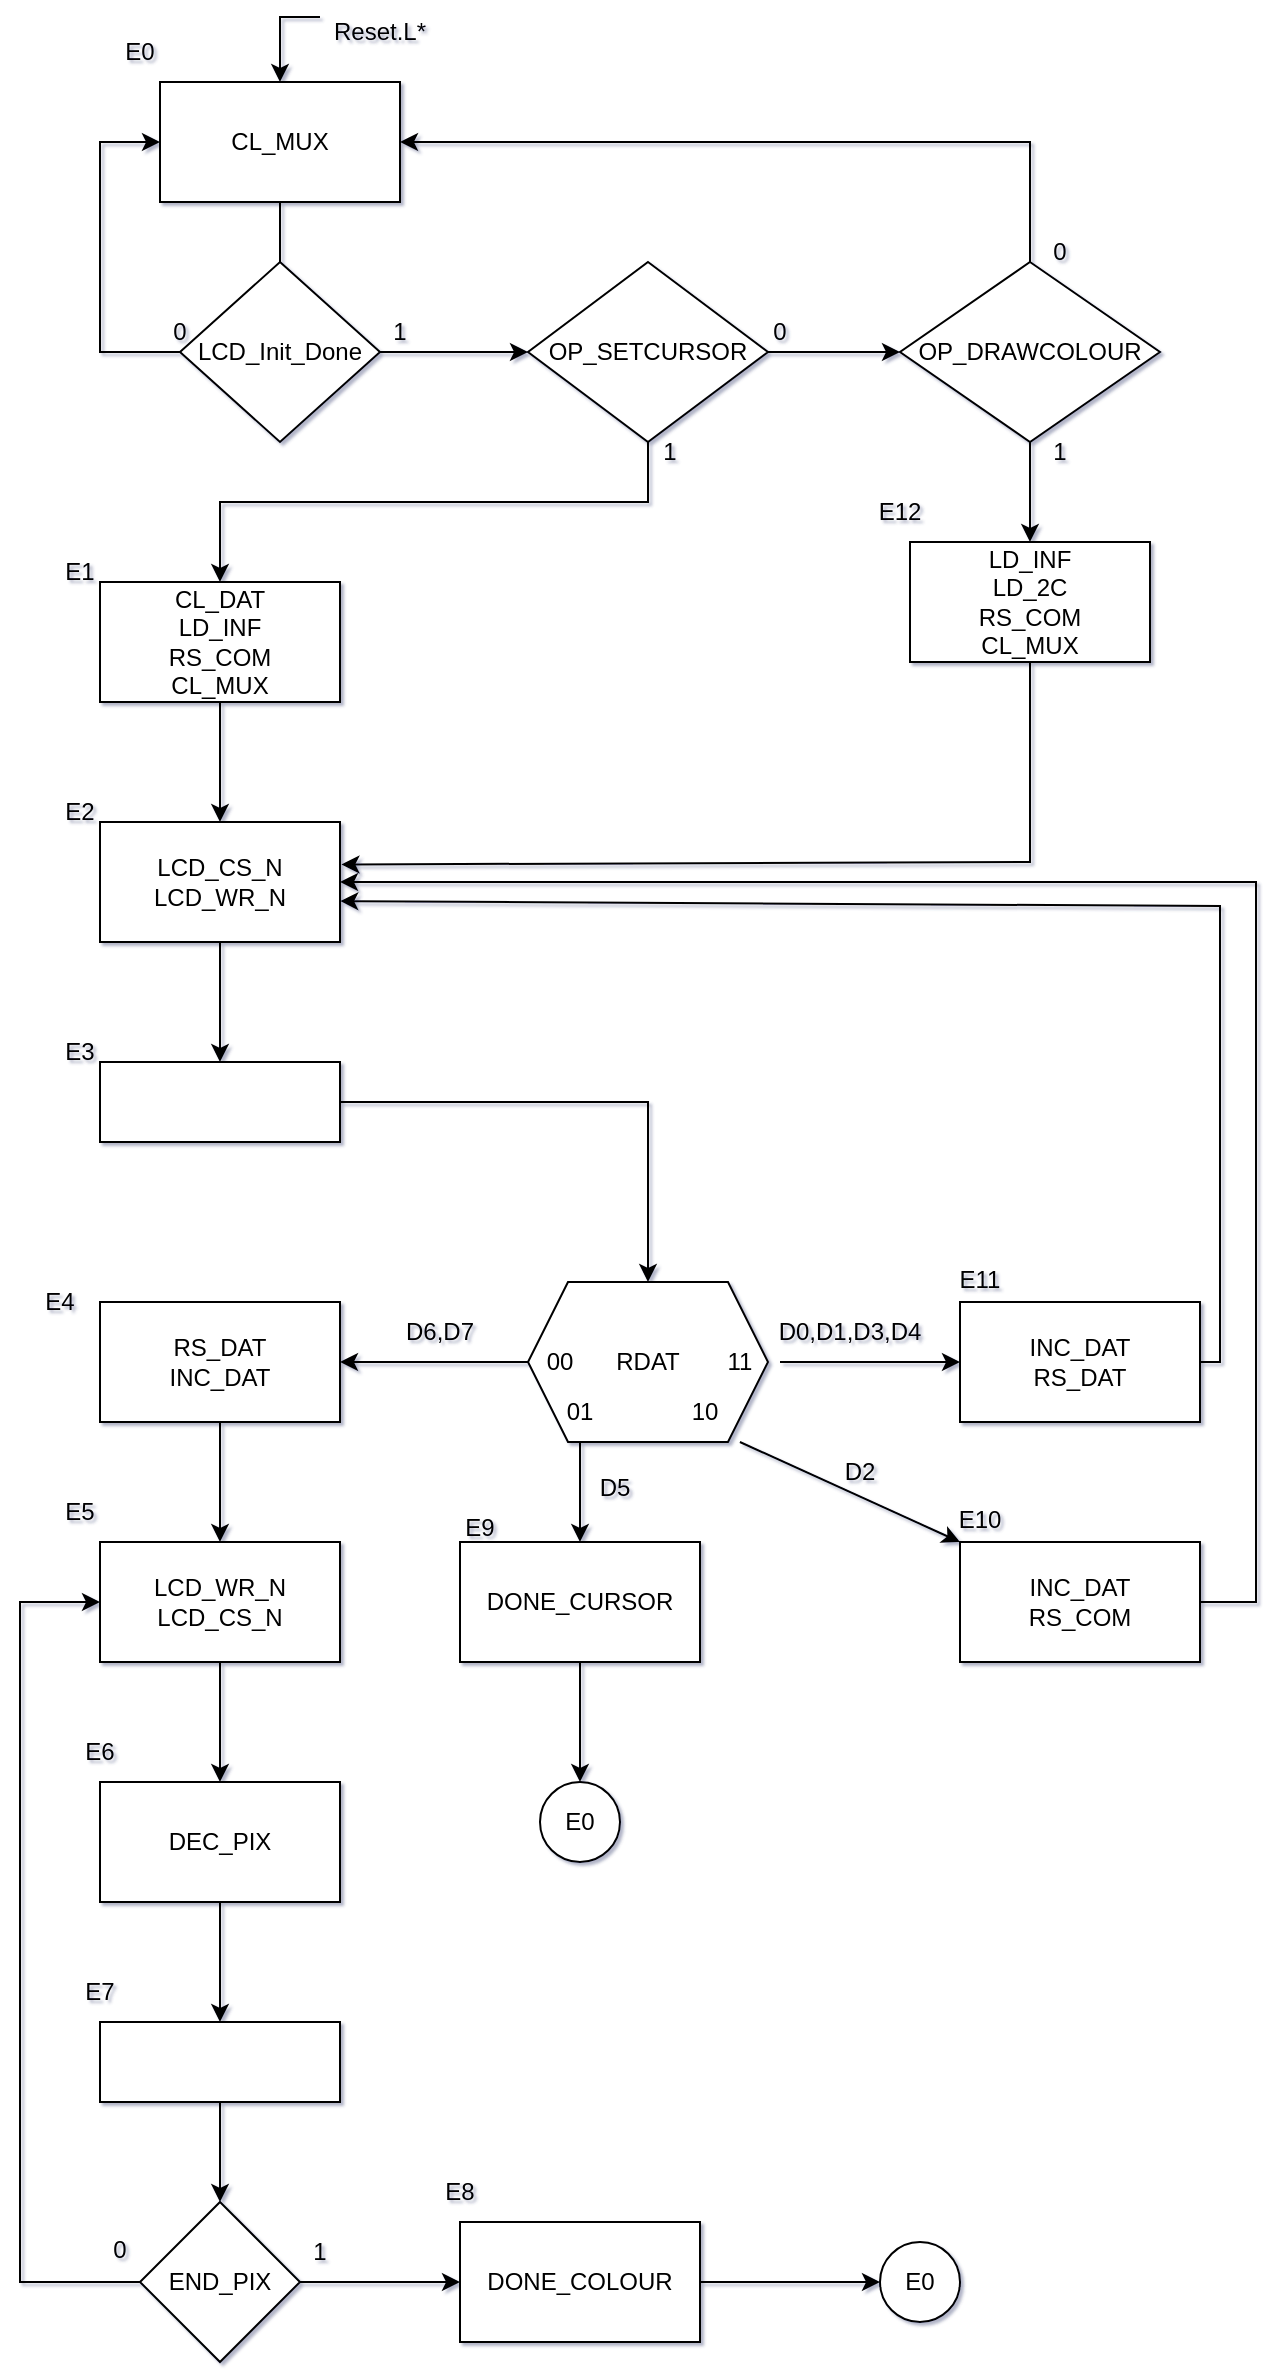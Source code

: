<mxfile version="20.5.3" type="device" pages="2"><diagram id="Fj-HjxXN2UriHYrf5EJv" name="UC"><mxGraphModel dx="1422" dy="749" grid="0" gridSize="10" guides="1" tooltips="1" connect="1" arrows="1" fold="1" page="1" pageScale="1" pageWidth="827" pageHeight="1169" math="0" shadow="1"><root><mxCell id="0"/><mxCell id="1" parent="0"/><mxCell id="yGQHZh2o-6ceOHuTksd4-1" value="CL_MUX" style="rounded=0;whiteSpace=wrap;html=1;" parent="1" vertex="1"><mxGeometry x="230" y="70" width="120" height="60" as="geometry"/></mxCell><mxCell id="K7u2Sw8y5g_TQ928Nxrp-3" value="" style="edgeStyle=orthogonalEdgeStyle;rounded=0;orthogonalLoop=1;jettySize=auto;html=1;" parent="1" source="yGQHZh2o-6ceOHuTksd4-6" target="K7u2Sw8y5g_TQ928Nxrp-1" edge="1"><mxGeometry relative="1" as="geometry"/></mxCell><mxCell id="yGQHZh2o-6ceOHuTksd4-6" value="LCD_Init_Done" style="rhombus;whiteSpace=wrap;html=1;" parent="1" vertex="1"><mxGeometry x="240" y="160" width="100" height="90" as="geometry"/></mxCell><mxCell id="yGQHZh2o-6ceOHuTksd4-8" value="" style="endArrow=none;html=1;rounded=0;entryX=0.5;entryY=1;entryDx=0;entryDy=0;exitX=0.5;exitY=0;exitDx=0;exitDy=0;" parent="1" source="yGQHZh2o-6ceOHuTksd4-6" target="yGQHZh2o-6ceOHuTksd4-1" edge="1"><mxGeometry width="50" height="50" relative="1" as="geometry"><mxPoint x="260" y="230" as="sourcePoint"/><mxPoint x="310" y="180" as="targetPoint"/></mxGeometry></mxCell><mxCell id="yGQHZh2o-6ceOHuTksd4-18" value="E0" style="text;html=1;strokeColor=none;fillColor=none;align=center;verticalAlign=middle;whiteSpace=wrap;rounded=0;" parent="1" vertex="1"><mxGeometry x="190" y="40" width="60" height="30" as="geometry"/></mxCell><mxCell id="yGQHZh2o-6ceOHuTksd4-47" style="edgeStyle=orthogonalEdgeStyle;rounded=0;orthogonalLoop=1;jettySize=auto;html=1;exitX=0;exitY=0.25;exitDx=0;exitDy=0;entryX=0.5;entryY=0;entryDx=0;entryDy=0;" parent="1" source="yGQHZh2o-6ceOHuTksd4-45" target="yGQHZh2o-6ceOHuTksd4-1" edge="1"><mxGeometry relative="1" as="geometry"/></mxCell><mxCell id="yGQHZh2o-6ceOHuTksd4-45" value="Reset.L*" style="text;html=1;strokeColor=none;fillColor=none;align=center;verticalAlign=middle;whiteSpace=wrap;rounded=0;" parent="1" vertex="1"><mxGeometry x="310" y="30" width="60" height="30" as="geometry"/></mxCell><mxCell id="K7u2Sw8y5g_TQ928Nxrp-4" value="" style="edgeStyle=orthogonalEdgeStyle;rounded=0;orthogonalLoop=1;jettySize=auto;html=1;" parent="1" source="K7u2Sw8y5g_TQ928Nxrp-1" target="K7u2Sw8y5g_TQ928Nxrp-2" edge="1"><mxGeometry relative="1" as="geometry"/></mxCell><mxCell id="K7u2Sw8y5g_TQ928Nxrp-1" value="OP_SETCURSOR" style="rhombus;whiteSpace=wrap;html=1;" parent="1" vertex="1"><mxGeometry x="414" y="160" width="120" height="90" as="geometry"/></mxCell><mxCell id="K7u2Sw8y5g_TQ928Nxrp-18" value="" style="edgeStyle=orthogonalEdgeStyle;rounded=0;orthogonalLoop=1;jettySize=auto;html=1;" parent="1" source="K7u2Sw8y5g_TQ928Nxrp-2" target="K7u2Sw8y5g_TQ928Nxrp-17" edge="1"><mxGeometry relative="1" as="geometry"/></mxCell><mxCell id="K7u2Sw8y5g_TQ928Nxrp-2" value="&lt;div&gt;OP_DRAWCOLOUR&lt;/div&gt;" style="rhombus;whiteSpace=wrap;html=1;" parent="1" vertex="1"><mxGeometry x="600" y="160" width="130" height="90" as="geometry"/></mxCell><mxCell id="K7u2Sw8y5g_TQ928Nxrp-5" value="" style="endArrow=classic;html=1;rounded=0;entryX=1;entryY=0.5;entryDx=0;entryDy=0;exitX=0.5;exitY=0;exitDx=0;exitDy=0;" parent="1" source="K7u2Sw8y5g_TQ928Nxrp-2" target="yGQHZh2o-6ceOHuTksd4-1" edge="1"><mxGeometry width="50" height="50" relative="1" as="geometry"><mxPoint x="410" y="200" as="sourcePoint"/><mxPoint x="460" y="150" as="targetPoint"/><Array as="points"><mxPoint x="665" y="100"/></Array></mxGeometry></mxCell><mxCell id="K7u2Sw8y5g_TQ928Nxrp-6" value="DONE_CURSOR" style="rounded=0;whiteSpace=wrap;html=1;" parent="1" vertex="1"><mxGeometry x="380" y="800" width="120" height="60" as="geometry"/></mxCell><mxCell id="K7u2Sw8y5g_TQ928Nxrp-7" value="&lt;div&gt;INC_DAT&lt;/div&gt;&lt;div&gt;RS_COM&lt;br&gt;&lt;/div&gt;" style="rounded=0;whiteSpace=wrap;html=1;" parent="1" vertex="1"><mxGeometry x="630" y="800" width="120" height="60" as="geometry"/></mxCell><mxCell id="K7u2Sw8y5g_TQ928Nxrp-43" value="" style="edgeStyle=orthogonalEdgeStyle;rounded=0;orthogonalLoop=1;jettySize=auto;html=1;" parent="1" source="K7u2Sw8y5g_TQ928Nxrp-8" target="K7u2Sw8y5g_TQ928Nxrp-42" edge="1"><mxGeometry relative="1" as="geometry"/></mxCell><mxCell id="K7u2Sw8y5g_TQ928Nxrp-8" value="DONE_COLOUR" style="rounded=0;whiteSpace=wrap;html=1;" parent="1" vertex="1"><mxGeometry x="380" y="1140" width="120" height="60" as="geometry"/></mxCell><mxCell id="K7u2Sw8y5g_TQ928Nxrp-9" value="&lt;div&gt;INC_DAT&lt;/div&gt;&lt;div&gt;RS_DAT&lt;br&gt;&lt;/div&gt;" style="rounded=0;whiteSpace=wrap;html=1;" parent="1" vertex="1"><mxGeometry x="630" y="680" width="120" height="60" as="geometry"/></mxCell><mxCell id="K7u2Sw8y5g_TQ928Nxrp-37" value="" style="edgeStyle=orthogonalEdgeStyle;rounded=0;orthogonalLoop=1;jettySize=auto;html=1;" parent="1" source="K7u2Sw8y5g_TQ928Nxrp-10" target="K7u2Sw8y5g_TQ928Nxrp-11" edge="1"><mxGeometry relative="1" as="geometry"/></mxCell><mxCell id="K7u2Sw8y5g_TQ928Nxrp-10" value="&lt;div&gt;LCD_WR_N&lt;/div&gt;&lt;div&gt;LCD_CS_N&lt;br&gt;&lt;/div&gt;" style="rounded=0;whiteSpace=wrap;html=1;" parent="1" vertex="1"><mxGeometry x="200" y="800" width="120" height="60" as="geometry"/></mxCell><mxCell id="K7u2Sw8y5g_TQ928Nxrp-38" value="" style="edgeStyle=orthogonalEdgeStyle;rounded=0;orthogonalLoop=1;jettySize=auto;html=1;" parent="1" source="K7u2Sw8y5g_TQ928Nxrp-11" target="K7u2Sw8y5g_TQ928Nxrp-12" edge="1"><mxGeometry relative="1" as="geometry"/></mxCell><mxCell id="K7u2Sw8y5g_TQ928Nxrp-11" value="DEC_PIX" style="rounded=0;whiteSpace=wrap;html=1;" parent="1" vertex="1"><mxGeometry x="200" y="920" width="120" height="60" as="geometry"/></mxCell><mxCell id="K7u2Sw8y5g_TQ928Nxrp-40" value="" style="edgeStyle=orthogonalEdgeStyle;rounded=0;orthogonalLoop=1;jettySize=auto;html=1;" parent="1" source="K7u2Sw8y5g_TQ928Nxrp-12" target="K7u2Sw8y5g_TQ928Nxrp-39" edge="1"><mxGeometry relative="1" as="geometry"/></mxCell><mxCell id="K7u2Sw8y5g_TQ928Nxrp-12" value="" style="rounded=0;whiteSpace=wrap;html=1;" parent="1" vertex="1"><mxGeometry x="200" y="1040" width="120" height="40" as="geometry"/></mxCell><mxCell id="K7u2Sw8y5g_TQ928Nxrp-36" value="" style="edgeStyle=orthogonalEdgeStyle;rounded=0;orthogonalLoop=1;jettySize=auto;html=1;" parent="1" source="K7u2Sw8y5g_TQ928Nxrp-13" target="K7u2Sw8y5g_TQ928Nxrp-10" edge="1"><mxGeometry relative="1" as="geometry"/></mxCell><mxCell id="K7u2Sw8y5g_TQ928Nxrp-13" value="&lt;div&gt;RS_DAT&lt;/div&gt;&lt;div&gt;INC_DAT&lt;br&gt;&lt;/div&gt;" style="rounded=0;whiteSpace=wrap;html=1;" parent="1" vertex="1"><mxGeometry x="200" y="680" width="120" height="60" as="geometry"/></mxCell><mxCell id="K7u2Sw8y5g_TQ928Nxrp-14" value="" style="rounded=0;whiteSpace=wrap;html=1;" parent="1" vertex="1"><mxGeometry x="200" y="560" width="120" height="40" as="geometry"/></mxCell><mxCell id="K7u2Sw8y5g_TQ928Nxrp-28" value="" style="edgeStyle=orthogonalEdgeStyle;rounded=0;orthogonalLoop=1;jettySize=auto;html=1;" parent="1" source="K7u2Sw8y5g_TQ928Nxrp-15" target="K7u2Sw8y5g_TQ928Nxrp-14" edge="1"><mxGeometry relative="1" as="geometry"/></mxCell><mxCell id="K7u2Sw8y5g_TQ928Nxrp-15" value="&lt;div&gt;LCD_CS_N&lt;/div&gt;&lt;div&gt;LCD_WR_N&lt;br&gt;&lt;/div&gt;" style="rounded=0;whiteSpace=wrap;html=1;" parent="1" vertex="1"><mxGeometry x="200" y="440" width="120" height="60" as="geometry"/></mxCell><mxCell id="K7u2Sw8y5g_TQ928Nxrp-27" value="" style="edgeStyle=orthogonalEdgeStyle;rounded=0;orthogonalLoop=1;jettySize=auto;html=1;" parent="1" source="K7u2Sw8y5g_TQ928Nxrp-16" target="K7u2Sw8y5g_TQ928Nxrp-15" edge="1"><mxGeometry relative="1" as="geometry"/></mxCell><mxCell id="K7u2Sw8y5g_TQ928Nxrp-16" value="&lt;div&gt;CL_DAT&lt;/div&gt;&lt;div&gt;LD_INF&lt;/div&gt;&lt;div&gt;RS_COM&lt;/div&gt;&lt;div&gt;CL_MUX&lt;br&gt;&lt;/div&gt;" style="rounded=0;whiteSpace=wrap;html=1;" parent="1" vertex="1"><mxGeometry x="200" y="320" width="120" height="60" as="geometry"/></mxCell><mxCell id="K7u2Sw8y5g_TQ928Nxrp-17" value="&lt;div&gt;LD_INF&lt;/div&gt;&lt;div&gt;LD_2C&lt;/div&gt;&lt;div&gt;RS_COM&lt;/div&gt;&lt;div&gt;CL_MUX&lt;br&gt;&lt;/div&gt;" style="rounded=0;whiteSpace=wrap;html=1;" parent="1" vertex="1"><mxGeometry x="605" y="300" width="120" height="60" as="geometry"/></mxCell><mxCell id="K7u2Sw8y5g_TQ928Nxrp-19" value="0" style="text;html=1;strokeColor=none;fillColor=none;align=center;verticalAlign=middle;whiteSpace=wrap;rounded=0;" parent="1" vertex="1"><mxGeometry x="210" y="180" width="60" height="30" as="geometry"/></mxCell><mxCell id="K7u2Sw8y5g_TQ928Nxrp-20" value="" style="endArrow=classic;html=1;rounded=0;entryX=0;entryY=0.5;entryDx=0;entryDy=0;exitX=0;exitY=0.5;exitDx=0;exitDy=0;" parent="1" source="yGQHZh2o-6ceOHuTksd4-6" target="yGQHZh2o-6ceOHuTksd4-1" edge="1"><mxGeometry width="50" height="50" relative="1" as="geometry"><mxPoint x="420" y="340" as="sourcePoint"/><mxPoint x="470" y="290" as="targetPoint"/><Array as="points"><mxPoint x="200" y="205"/><mxPoint x="200" y="100"/></Array></mxGeometry></mxCell><mxCell id="K7u2Sw8y5g_TQ928Nxrp-21" value="1" style="text;html=1;strokeColor=none;fillColor=none;align=center;verticalAlign=middle;whiteSpace=wrap;rounded=0;" parent="1" vertex="1"><mxGeometry x="320" y="180" width="60" height="30" as="geometry"/></mxCell><mxCell id="K7u2Sw8y5g_TQ928Nxrp-22" value="1" style="text;html=1;strokeColor=none;fillColor=none;align=center;verticalAlign=middle;whiteSpace=wrap;rounded=0;" parent="1" vertex="1"><mxGeometry x="650" y="240" width="60" height="30" as="geometry"/></mxCell><mxCell id="K7u2Sw8y5g_TQ928Nxrp-23" value="1" style="text;html=1;strokeColor=none;fillColor=none;align=center;verticalAlign=middle;whiteSpace=wrap;rounded=0;" parent="1" vertex="1"><mxGeometry x="470" y="240" width="30" height="30" as="geometry"/></mxCell><mxCell id="K7u2Sw8y5g_TQ928Nxrp-24" value="0" style="text;html=1;strokeColor=none;fillColor=none;align=center;verticalAlign=middle;whiteSpace=wrap;rounded=0;" parent="1" vertex="1"><mxGeometry x="510" y="180" width="60" height="30" as="geometry"/></mxCell><mxCell id="K7u2Sw8y5g_TQ928Nxrp-25" value="0" style="text;html=1;strokeColor=none;fillColor=none;align=center;verticalAlign=middle;whiteSpace=wrap;rounded=0;" parent="1" vertex="1"><mxGeometry x="650" y="140" width="60" height="30" as="geometry"/></mxCell><mxCell id="K7u2Sw8y5g_TQ928Nxrp-26" value="" style="endArrow=classic;html=1;rounded=0;entryX=0.5;entryY=0;entryDx=0;entryDy=0;exitX=0.5;exitY=1;exitDx=0;exitDy=0;" parent="1" source="K7u2Sw8y5g_TQ928Nxrp-1" target="K7u2Sw8y5g_TQ928Nxrp-16" edge="1"><mxGeometry width="50" height="50" relative="1" as="geometry"><mxPoint x="450" y="320" as="sourcePoint"/><mxPoint x="470" y="290" as="targetPoint"/><Array as="points"><mxPoint x="474" y="280"/><mxPoint x="260" y="280"/></Array></mxGeometry></mxCell><mxCell id="K7u2Sw8y5g_TQ928Nxrp-35" value="" style="edgeStyle=orthogonalEdgeStyle;rounded=0;orthogonalLoop=1;jettySize=auto;html=1;" parent="1" source="K7u2Sw8y5g_TQ928Nxrp-29" target="K7u2Sw8y5g_TQ928Nxrp-13" edge="1"><mxGeometry relative="1" as="geometry"/></mxCell><mxCell id="K7u2Sw8y5g_TQ928Nxrp-29" value="RDAT" style="shape=hexagon;perimeter=hexagonPerimeter2;whiteSpace=wrap;html=1;fixedSize=1;" parent="1" vertex="1"><mxGeometry x="414" y="670" width="120" height="80" as="geometry"/></mxCell><mxCell id="K7u2Sw8y5g_TQ928Nxrp-30" value="00" style="text;html=1;strokeColor=none;fillColor=none;align=center;verticalAlign=middle;whiteSpace=wrap;rounded=0;" parent="1" vertex="1"><mxGeometry x="410" y="695" width="40" height="30" as="geometry"/></mxCell><mxCell id="K7u2Sw8y5g_TQ928Nxrp-31" value="01" style="text;html=1;strokeColor=none;fillColor=none;align=center;verticalAlign=middle;whiteSpace=wrap;rounded=0;" parent="1" vertex="1"><mxGeometry x="420" y="720" width="40" height="30" as="geometry"/></mxCell><mxCell id="K7u2Sw8y5g_TQ928Nxrp-32" value="&lt;div&gt;10&lt;/div&gt;" style="text;html=1;strokeColor=none;fillColor=none;align=center;verticalAlign=middle;whiteSpace=wrap;rounded=0;" parent="1" vertex="1"><mxGeometry x="490" y="720" width="25" height="30" as="geometry"/></mxCell><mxCell id="K7u2Sw8y5g_TQ928Nxrp-34" value="" style="edgeStyle=orthogonalEdgeStyle;rounded=0;orthogonalLoop=1;jettySize=auto;html=1;" parent="1" source="K7u2Sw8y5g_TQ928Nxrp-33" target="K7u2Sw8y5g_TQ928Nxrp-9" edge="1"><mxGeometry relative="1" as="geometry"/></mxCell><mxCell id="K7u2Sw8y5g_TQ928Nxrp-33" value="11" style="text;html=1;strokeColor=none;fillColor=none;align=center;verticalAlign=middle;whiteSpace=wrap;rounded=0;" parent="1" vertex="1"><mxGeometry x="500" y="695" width="40" height="30" as="geometry"/></mxCell><mxCell id="K7u2Sw8y5g_TQ928Nxrp-41" value="" style="edgeStyle=orthogonalEdgeStyle;rounded=0;orthogonalLoop=1;jettySize=auto;html=1;" parent="1" source="K7u2Sw8y5g_TQ928Nxrp-39" target="K7u2Sw8y5g_TQ928Nxrp-8" edge="1"><mxGeometry relative="1" as="geometry"/></mxCell><mxCell id="K7u2Sw8y5g_TQ928Nxrp-39" value="END_PIX" style="rhombus;whiteSpace=wrap;html=1;" parent="1" vertex="1"><mxGeometry x="220" y="1130" width="80" height="80" as="geometry"/></mxCell><mxCell id="K7u2Sw8y5g_TQ928Nxrp-42" value="E0" style="ellipse;whiteSpace=wrap;html=1;aspect=fixed;" parent="1" vertex="1"><mxGeometry x="590" y="1150" width="40" height="40" as="geometry"/></mxCell><mxCell id="K7u2Sw8y5g_TQ928Nxrp-44" value="" style="endArrow=classic;html=1;rounded=0;exitX=0.5;exitY=1;exitDx=0;exitDy=0;entryX=1.006;entryY=0.354;entryDx=0;entryDy=0;entryPerimeter=0;" parent="1" source="K7u2Sw8y5g_TQ928Nxrp-17" target="K7u2Sw8y5g_TQ928Nxrp-15" edge="1"><mxGeometry width="50" height="50" relative="1" as="geometry"><mxPoint x="380" y="510" as="sourcePoint"/><mxPoint x="430" y="460" as="targetPoint"/><Array as="points"><mxPoint x="665" y="460"/></Array></mxGeometry></mxCell><mxCell id="K7u2Sw8y5g_TQ928Nxrp-45" value="" style="endArrow=classic;html=1;rounded=0;entryX=1.001;entryY=0.659;entryDx=0;entryDy=0;exitX=1;exitY=0.5;exitDx=0;exitDy=0;entryPerimeter=0;" parent="1" source="K7u2Sw8y5g_TQ928Nxrp-9" target="K7u2Sw8y5g_TQ928Nxrp-15" edge="1"><mxGeometry width="50" height="50" relative="1" as="geometry"><mxPoint x="470" y="570" as="sourcePoint"/><mxPoint x="520" y="520" as="targetPoint"/><Array as="points"><mxPoint x="760" y="710"/><mxPoint x="760" y="482"/></Array></mxGeometry></mxCell><mxCell id="K7u2Sw8y5g_TQ928Nxrp-46" value="" style="endArrow=classic;html=1;rounded=0;entryX=1;entryY=0.5;entryDx=0;entryDy=0;exitX=1;exitY=0.5;exitDx=0;exitDy=0;" parent="1" source="K7u2Sw8y5g_TQ928Nxrp-7" target="K7u2Sw8y5g_TQ928Nxrp-15" edge="1"><mxGeometry width="50" height="50" relative="1" as="geometry"><mxPoint x="470" y="670" as="sourcePoint"/><mxPoint x="520" y="620" as="targetPoint"/><Array as="points"><mxPoint x="778" y="830"/><mxPoint x="778" y="470"/></Array></mxGeometry></mxCell><mxCell id="K7u2Sw8y5g_TQ928Nxrp-48" value="" style="endArrow=classic;html=1;rounded=0;entryX=0;entryY=0;entryDx=0;entryDy=0;exitX=0.883;exitY=1;exitDx=0;exitDy=0;exitPerimeter=0;" parent="1" source="K7u2Sw8y5g_TQ928Nxrp-29" target="K7u2Sw8y5g_TQ928Nxrp-7" edge="1"><mxGeometry width="50" height="50" relative="1" as="geometry"><mxPoint x="390" y="670" as="sourcePoint"/><mxPoint x="440" y="620" as="targetPoint"/></mxGeometry></mxCell><mxCell id="K7u2Sw8y5g_TQ928Nxrp-49" value="" style="endArrow=classic;html=1;rounded=0;entryX=0.5;entryY=0;entryDx=0;entryDy=0;exitX=1;exitY=0.5;exitDx=0;exitDy=0;" parent="1" source="K7u2Sw8y5g_TQ928Nxrp-14" target="K7u2Sw8y5g_TQ928Nxrp-29" edge="1"><mxGeometry width="50" height="50" relative="1" as="geometry"><mxPoint x="370" y="700" as="sourcePoint"/><mxPoint x="420" y="650" as="targetPoint"/><Array as="points"><mxPoint x="474" y="580"/></Array></mxGeometry></mxCell><mxCell id="K7u2Sw8y5g_TQ928Nxrp-50" value="" style="endArrow=classic;html=1;rounded=0;entryX=0.5;entryY=0;entryDx=0;entryDy=0;exitX=0.5;exitY=1;exitDx=0;exitDy=0;" parent="1" source="K7u2Sw8y5g_TQ928Nxrp-31" target="K7u2Sw8y5g_TQ928Nxrp-6" edge="1"><mxGeometry width="50" height="50" relative="1" as="geometry"><mxPoint x="480" y="830" as="sourcePoint"/><mxPoint x="530" y="780" as="targetPoint"/></mxGeometry></mxCell><mxCell id="K7u2Sw8y5g_TQ928Nxrp-51" value="E0" style="ellipse;whiteSpace=wrap;html=1;aspect=fixed;" parent="1" vertex="1"><mxGeometry x="420" y="920" width="40" height="40" as="geometry"/></mxCell><mxCell id="K7u2Sw8y5g_TQ928Nxrp-52" value="" style="endArrow=classic;html=1;rounded=0;exitX=0.5;exitY=1;exitDx=0;exitDy=0;entryX=0.5;entryY=0;entryDx=0;entryDy=0;" parent="1" source="K7u2Sw8y5g_TQ928Nxrp-6" target="K7u2Sw8y5g_TQ928Nxrp-51" edge="1"><mxGeometry width="50" height="50" relative="1" as="geometry"><mxPoint x="480" y="1120" as="sourcePoint"/><mxPoint x="530" y="1070" as="targetPoint"/></mxGeometry></mxCell><mxCell id="K7u2Sw8y5g_TQ928Nxrp-53" value="" style="endArrow=classic;html=1;rounded=0;entryX=0;entryY=0.5;entryDx=0;entryDy=0;exitX=0;exitY=0.5;exitDx=0;exitDy=0;" parent="1" source="K7u2Sw8y5g_TQ928Nxrp-39" target="K7u2Sw8y5g_TQ928Nxrp-10" edge="1"><mxGeometry width="50" height="50" relative="1" as="geometry"><mxPoint x="220" y="1040" as="sourcePoint"/><mxPoint x="270" y="990" as="targetPoint"/><Array as="points"><mxPoint x="160" y="1170"/><mxPoint x="160" y="830"/></Array></mxGeometry></mxCell><mxCell id="K7u2Sw8y5g_TQ928Nxrp-54" value="E1" style="text;html=1;strokeColor=none;fillColor=none;align=center;verticalAlign=middle;whiteSpace=wrap;rounded=0;" parent="1" vertex="1"><mxGeometry x="160" y="300" width="60" height="30" as="geometry"/></mxCell><mxCell id="K7u2Sw8y5g_TQ928Nxrp-55" value="E2" style="text;html=1;strokeColor=none;fillColor=none;align=center;verticalAlign=middle;whiteSpace=wrap;rounded=0;" parent="1" vertex="1"><mxGeometry x="160" y="420" width="60" height="30" as="geometry"/></mxCell><mxCell id="K7u2Sw8y5g_TQ928Nxrp-56" value="E3" style="text;html=1;strokeColor=none;fillColor=none;align=center;verticalAlign=middle;whiteSpace=wrap;rounded=0;" parent="1" vertex="1"><mxGeometry x="160" y="540" width="60" height="30" as="geometry"/></mxCell><mxCell id="K7u2Sw8y5g_TQ928Nxrp-57" value="E4" style="text;html=1;strokeColor=none;fillColor=none;align=center;verticalAlign=middle;whiteSpace=wrap;rounded=0;" parent="1" vertex="1"><mxGeometry x="150" y="665" width="60" height="30" as="geometry"/></mxCell><mxCell id="K7u2Sw8y5g_TQ928Nxrp-58" value="E5" style="text;html=1;strokeColor=none;fillColor=none;align=center;verticalAlign=middle;whiteSpace=wrap;rounded=0;" parent="1" vertex="1"><mxGeometry x="160" y="770" width="60" height="30" as="geometry"/></mxCell><mxCell id="K7u2Sw8y5g_TQ928Nxrp-59" value="E6" style="text;html=1;strokeColor=none;fillColor=none;align=center;verticalAlign=middle;whiteSpace=wrap;rounded=0;" parent="1" vertex="1"><mxGeometry x="170" y="890" width="60" height="30" as="geometry"/></mxCell><mxCell id="K7u2Sw8y5g_TQ928Nxrp-60" value="E7" style="text;html=1;strokeColor=none;fillColor=none;align=center;verticalAlign=middle;whiteSpace=wrap;rounded=0;" parent="1" vertex="1"><mxGeometry x="170" y="1010" width="60" height="30" as="geometry"/></mxCell><mxCell id="K7u2Sw8y5g_TQ928Nxrp-61" value="1" style="text;html=1;strokeColor=none;fillColor=none;align=center;verticalAlign=middle;whiteSpace=wrap;rounded=0;" parent="1" vertex="1"><mxGeometry x="280" y="1140" width="60" height="30" as="geometry"/></mxCell><mxCell id="K7u2Sw8y5g_TQ928Nxrp-62" value="E9" style="text;html=1;strokeColor=none;fillColor=none;align=center;verticalAlign=middle;whiteSpace=wrap;rounded=0;" parent="1" vertex="1"><mxGeometry x="360" y="778" width="60" height="30" as="geometry"/></mxCell><mxCell id="K7u2Sw8y5g_TQ928Nxrp-63" value="E10" style="text;html=1;strokeColor=none;fillColor=none;align=center;verticalAlign=middle;whiteSpace=wrap;rounded=0;" parent="1" vertex="1"><mxGeometry x="610" y="774" width="60" height="30" as="geometry"/></mxCell><mxCell id="K7u2Sw8y5g_TQ928Nxrp-64" value="E11" style="text;html=1;strokeColor=none;fillColor=none;align=center;verticalAlign=middle;whiteSpace=wrap;rounded=0;" parent="1" vertex="1"><mxGeometry x="610" y="654" width="60" height="30" as="geometry"/></mxCell><mxCell id="K7u2Sw8y5g_TQ928Nxrp-65" value="E12" style="text;html=1;strokeColor=none;fillColor=none;align=center;verticalAlign=middle;whiteSpace=wrap;rounded=0;" parent="1" vertex="1"><mxGeometry x="570" y="270" width="60" height="30" as="geometry"/></mxCell><mxCell id="K7u2Sw8y5g_TQ928Nxrp-66" value="0" style="text;html=1;strokeColor=none;fillColor=none;align=center;verticalAlign=middle;whiteSpace=wrap;rounded=0;" parent="1" vertex="1"><mxGeometry x="180" y="1139" width="60" height="30" as="geometry"/></mxCell><mxCell id="K7u2Sw8y5g_TQ928Nxrp-67" value="E8" style="text;html=1;strokeColor=none;fillColor=none;align=center;verticalAlign=middle;whiteSpace=wrap;rounded=0;" parent="1" vertex="1"><mxGeometry x="350" y="1110" width="60" height="30" as="geometry"/></mxCell><mxCell id="K7u2Sw8y5g_TQ928Nxrp-69" value="D5" style="text;html=1;strokeColor=none;fillColor=none;align=center;verticalAlign=middle;whiteSpace=wrap;rounded=0;" parent="1" vertex="1"><mxGeometry x="445" y="760" width="25" height="25" as="geometry"/></mxCell><mxCell id="K7u2Sw8y5g_TQ928Nxrp-70" value="D0,D1,D3,D4" style="text;html=1;strokeColor=none;fillColor=none;align=center;verticalAlign=middle;whiteSpace=wrap;rounded=0;" parent="1" vertex="1"><mxGeometry x="545" y="680" width="60" height="30" as="geometry"/></mxCell><mxCell id="K7u2Sw8y5g_TQ928Nxrp-71" value="D2" style="text;html=1;strokeColor=none;fillColor=none;align=center;verticalAlign=middle;whiteSpace=wrap;rounded=0;" parent="1" vertex="1"><mxGeometry x="550" y="750" width="60" height="30" as="geometry"/></mxCell><mxCell id="K7u2Sw8y5g_TQ928Nxrp-72" value="D6,D7" style="text;html=1;strokeColor=none;fillColor=none;align=center;verticalAlign=middle;whiteSpace=wrap;rounded=0;" parent="1" vertex="1"><mxGeometry x="340" y="680" width="60" height="30" as="geometry"/></mxCell></root></mxGraphModel></diagram><diagram id="kjpdkFQ1poehsoiqb05J" name="UP"><mxGraphModel dx="504" dy="543" grid="0" gridSize="10" guides="1" tooltips="1" connect="1" arrows="1" fold="1" page="1" pageScale="1" pageWidth="827" pageHeight="1169" math="0" shadow="0"><root><mxCell id="0"/><mxCell id="1" parent="0"/><mxCell id="LfAyrF7LMrJv5ALKYSxz-1" value="RX" style="rounded=0;whiteSpace=wrap;html=1;" parent="1" vertex="1"><mxGeometry x="160" y="80" width="80" height="120" as="geometry"/></mxCell><mxCell id="LfAyrF7LMrJv5ALKYSxz-2" value="RY" style="rounded=0;whiteSpace=wrap;html=1;" parent="1" vertex="1"><mxGeometry x="400" y="80" width="80" height="120" as="geometry"/></mxCell><mxCell id="LfAyrF7LMrJv5ALKYSxz-3" value="RC" style="rounded=0;whiteSpace=wrap;html=1;" parent="1" vertex="1"><mxGeometry x="640" y="80" width="80" height="120" as="geometry"/></mxCell><mxCell id="LfAyrF7LMrJv5ALKYSxz-9" value="" style="endArrow=classic;html=1;rounded=0;entryX=0;entryY=0.25;entryDx=0;entryDy=0;" parent="1" target="LfAyrF7LMrJv5ALKYSxz-1" edge="1"><mxGeometry width="50" height="50" relative="1" as="geometry"><mxPoint x="120" y="110" as="sourcePoint"/><mxPoint x="440" y="230" as="targetPoint"/></mxGeometry></mxCell><mxCell id="LfAyrF7LMrJv5ALKYSxz-10" value="" style="endArrow=classic;html=1;rounded=0;" parent="1" edge="1"><mxGeometry width="50" height="50" relative="1" as="geometry"><mxPoint x="120" y="170" as="sourcePoint"/><mxPoint x="150" y="170" as="targetPoint"/></mxGeometry></mxCell><mxCell id="LfAyrF7LMrJv5ALKYSxz-11" value="LD_INF" style="text;html=1;strokeColor=none;fillColor=none;align=center;verticalAlign=middle;whiteSpace=wrap;rounded=0;" parent="1" vertex="1"><mxGeometry x="50" y="90" width="60" height="30" as="geometry"/></mxCell><mxCell id="LfAyrF7LMrJv5ALKYSxz-12" value="Reset.L*" style="text;html=1;strokeColor=none;fillColor=none;align=center;verticalAlign=middle;whiteSpace=wrap;rounded=0;" parent="1" vertex="1"><mxGeometry x="70" y="150" width="60" height="30" as="geometry"/></mxCell><mxCell id="LfAyrF7LMrJv5ALKYSxz-13" value="" style="endArrow=classic;html=1;rounded=0;exitX=0.5;exitY=1;exitDx=0;exitDy=0;" parent="1" source="LfAyrF7LMrJv5ALKYSxz-1" edge="1"><mxGeometry width="50" height="50" relative="1" as="geometry"><mxPoint x="390" y="280" as="sourcePoint"/><mxPoint x="200" y="240" as="targetPoint"/></mxGeometry></mxCell><mxCell id="LfAyrF7LMrJv5ALKYSxz-14" value="" style="endArrow=none;html=1;rounded=0;" parent="1" edge="1"><mxGeometry width="50" height="50" relative="1" as="geometry"><mxPoint x="190" y="220" as="sourcePoint"/><mxPoint x="210" y="210" as="targetPoint"/></mxGeometry></mxCell><mxCell id="LfAyrF7LMrJv5ALKYSxz-15" value="RXCOL" style="text;html=1;strokeColor=none;fillColor=none;align=center;verticalAlign=middle;whiteSpace=wrap;rounded=0;" parent="1" vertex="1"><mxGeometry x="170" y="240" width="60" height="30" as="geometry"/></mxCell><mxCell id="LfAyrF7LMrJv5ALKYSxz-19" value="&lt;div&gt;8&lt;/div&gt;" style="text;html=1;strokeColor=none;fillColor=none;align=center;verticalAlign=middle;whiteSpace=wrap;rounded=0;" parent="1" vertex="1"><mxGeometry x="190" y="200" width="60" height="30" as="geometry"/></mxCell><mxCell id="LfAyrF7LMrJv5ALKYSxz-20" value="XCOL" style="text;html=1;strokeColor=none;fillColor=none;align=center;verticalAlign=middle;whiteSpace=wrap;rounded=0;" parent="1" vertex="1"><mxGeometry x="170" y="20" width="60" height="30" as="geometry"/></mxCell><mxCell id="LfAyrF7LMrJv5ALKYSxz-21" value="" style="endArrow=classic;html=1;rounded=0;entryX=0.5;entryY=0;entryDx=0;entryDy=0;" parent="1" target="LfAyrF7LMrJv5ALKYSxz-2" edge="1"><mxGeometry width="50" height="50" relative="1" as="geometry"><mxPoint x="440" y="50" as="sourcePoint"/><mxPoint x="440" y="130" as="targetPoint"/></mxGeometry></mxCell><mxCell id="LfAyrF7LMrJv5ALKYSxz-22" value="" style="endArrow=none;html=1;rounded=0;" parent="1" edge="1"><mxGeometry width="50" height="50" relative="1" as="geometry"><mxPoint x="450" y="60" as="sourcePoint"/><mxPoint x="430" y="70" as="targetPoint"/></mxGeometry></mxCell><mxCell id="LfAyrF7LMrJv5ALKYSxz-23" value="YROW" style="text;html=1;strokeColor=none;fillColor=none;align=center;verticalAlign=middle;whiteSpace=wrap;rounded=0;" parent="1" vertex="1"><mxGeometry x="414" y="20" width="60" height="30" as="geometry"/></mxCell><mxCell id="LfAyrF7LMrJv5ALKYSxz-24" value="" style="endArrow=classic;html=1;rounded=0;exitX=0.5;exitY=1;exitDx=0;exitDy=0;" parent="1" source="LfAyrF7LMrJv5ALKYSxz-2" edge="1"><mxGeometry width="50" height="50" relative="1" as="geometry"><mxPoint x="390" y="180" as="sourcePoint"/><mxPoint x="440" y="230" as="targetPoint"/></mxGeometry></mxCell><mxCell id="LfAyrF7LMrJv5ALKYSxz-25" value="" style="endArrow=none;html=1;rounded=0;" parent="1" edge="1"><mxGeometry width="50" height="50" relative="1" as="geometry"><mxPoint x="430" y="220" as="sourcePoint"/><mxPoint x="450" y="210" as="targetPoint"/></mxGeometry></mxCell><mxCell id="LfAyrF7LMrJv5ALKYSxz-26" value="RYROW" style="text;html=1;strokeColor=none;fillColor=none;align=center;verticalAlign=middle;whiteSpace=wrap;rounded=0;" parent="1" vertex="1"><mxGeometry x="410" y="230" width="60" height="30" as="geometry"/></mxCell><mxCell id="LfAyrF7LMrJv5ALKYSxz-27" value="LD_INF" style="text;html=1;strokeColor=none;fillColor=none;align=center;verticalAlign=middle;whiteSpace=wrap;rounded=0;" parent="1" vertex="1"><mxGeometry x="307" y="95" width="60" height="30" as="geometry"/></mxCell><mxCell id="LfAyrF7LMrJv5ALKYSxz-28" value="Reset.L*" style="text;html=1;strokeColor=none;fillColor=none;align=center;verticalAlign=middle;whiteSpace=wrap;rounded=0;" parent="1" vertex="1"><mxGeometry x="310" y="150" width="60" height="30" as="geometry"/></mxCell><mxCell id="LfAyrF7LMrJv5ALKYSxz-30" value="" style="endArrow=classic;html=1;rounded=0;entryX=0;entryY=0.25;entryDx=0;entryDy=0;" parent="1" target="LfAyrF7LMrJv5ALKYSxz-2" edge="1"><mxGeometry width="50" height="50" relative="1" as="geometry"><mxPoint x="370" y="110" as="sourcePoint"/><mxPoint x="440" y="260" as="targetPoint"/></mxGeometry></mxCell><mxCell id="LfAyrF7LMrJv5ALKYSxz-31" value="" style="endArrow=classic;html=1;rounded=0;exitX=1;exitY=0.75;exitDx=0;exitDy=0;" parent="1" source="LfAyrF7LMrJv5ALKYSxz-28" edge="1"><mxGeometry width="50" height="50" relative="1" as="geometry"><mxPoint x="390" y="310" as="sourcePoint"/><mxPoint x="390" y="173" as="targetPoint"/></mxGeometry></mxCell><mxCell id="LfAyrF7LMrJv5ALKYSxz-32" value="9" style="text;html=1;strokeColor=none;fillColor=none;align=center;verticalAlign=middle;whiteSpace=wrap;rounded=0;" parent="1" vertex="1"><mxGeometry x="430" y="200" width="60" height="30" as="geometry"/></mxCell><mxCell id="LfAyrF7LMrJv5ALKYSxz-33" value="9" style="text;html=1;strokeColor=none;fillColor=none;align=center;verticalAlign=middle;whiteSpace=wrap;rounded=0;" parent="1" vertex="1"><mxGeometry x="450" y="50" width="30" height="30" as="geometry"/></mxCell><mxCell id="LfAyrF7LMrJv5ALKYSxz-34" style="edgeStyle=orthogonalEdgeStyle;rounded=0;orthogonalLoop=1;jettySize=auto;html=1;exitX=0.5;exitY=1;exitDx=0;exitDy=0;" parent="1" source="LfAyrF7LMrJv5ALKYSxz-3" target="LfAyrF7LMrJv5ALKYSxz-3" edge="1"><mxGeometry relative="1" as="geometry"/></mxCell><mxCell id="LfAyrF7LMrJv5ALKYSxz-35" value="LD_INF" style="text;html=1;strokeColor=none;fillColor=none;align=center;verticalAlign=middle;whiteSpace=wrap;rounded=0;" parent="1" vertex="1"><mxGeometry x="540" y="95" width="60" height="30" as="geometry"/></mxCell><mxCell id="LfAyrF7LMrJv5ALKYSxz-36" value="Reset.L*" style="text;html=1;strokeColor=none;fillColor=none;align=center;verticalAlign=middle;whiteSpace=wrap;rounded=0;" parent="1" vertex="1"><mxGeometry x="550" y="155" width="60" height="30" as="geometry"/></mxCell><mxCell id="LfAyrF7LMrJv5ALKYSxz-37" value="" style="endArrow=classic;html=1;rounded=0;entryX=0;entryY=0.25;entryDx=0;entryDy=0;exitX=1;exitY=0.5;exitDx=0;exitDy=0;" parent="1" source="LfAyrF7LMrJv5ALKYSxz-35" target="LfAyrF7LMrJv5ALKYSxz-3" edge="1"><mxGeometry width="50" height="50" relative="1" as="geometry"><mxPoint x="390" y="190" as="sourcePoint"/><mxPoint x="440" y="140" as="targetPoint"/></mxGeometry></mxCell><mxCell id="LfAyrF7LMrJv5ALKYSxz-39" value="" style="endArrow=classic;html=1;rounded=0;exitX=1;exitY=0.5;exitDx=0;exitDy=0;entryX=0;entryY=0.5;entryDx=0;entryDy=0;" parent="1" source="LfAyrF7LMrJv5ALKYSxz-36" target="LfAyrF7LMrJv5ALKYSxz-75" edge="1"><mxGeometry width="50" height="50" relative="1" as="geometry"><mxPoint x="390" y="190" as="sourcePoint"/><mxPoint x="630" y="180" as="targetPoint"/></mxGeometry></mxCell><mxCell id="LfAyrF7LMrJv5ALKYSxz-40" value="" style="endArrow=classic;html=1;rounded=0;exitX=0.5;exitY=1;exitDx=0;exitDy=0;" parent="1" source="LfAyrF7LMrJv5ALKYSxz-3" target="LfAyrF7LMrJv5ALKYSxz-41" edge="1"><mxGeometry width="50" height="50" relative="1" as="geometry"><mxPoint x="390" y="350" as="sourcePoint"/><mxPoint x="440" y="300" as="targetPoint"/></mxGeometry></mxCell><mxCell id="LfAyrF7LMrJv5ALKYSxz-41" value="RRGB" style="text;html=1;strokeColor=none;fillColor=none;align=center;verticalAlign=middle;whiteSpace=wrap;rounded=0;" parent="1" vertex="1"><mxGeometry x="650" y="230" width="60" height="30" as="geometry"/></mxCell><mxCell id="LfAyrF7LMrJv5ALKYSxz-42" value="" style="endArrow=none;html=1;rounded=0;" parent="1" edge="1"><mxGeometry width="50" height="50" relative="1" as="geometry"><mxPoint x="670" y="220" as="sourcePoint"/><mxPoint x="690" y="210" as="targetPoint"/></mxGeometry></mxCell><mxCell id="LfAyrF7LMrJv5ALKYSxz-43" value="16" style="text;html=1;strokeColor=none;fillColor=none;align=center;verticalAlign=middle;whiteSpace=wrap;rounded=0;" parent="1" vertex="1"><mxGeometry x="670" y="200" width="60" height="30" as="geometry"/></mxCell><mxCell id="LfAyrF7LMrJv5ALKYSxz-69" value="" style="ellipse;whiteSpace=wrap;html=1;aspect=fixed;" parent="1" vertex="1"><mxGeometry x="390" y="165" width="10" height="10" as="geometry"/></mxCell><mxCell id="LfAyrF7LMrJv5ALKYSxz-71" value="" style="ellipse;whiteSpace=wrap;html=1;aspect=fixed;" parent="1" vertex="1"><mxGeometry x="150" y="165" width="10" height="10" as="geometry"/></mxCell><mxCell id="LfAyrF7LMrJv5ALKYSxz-75" value="" style="ellipse;whiteSpace=wrap;html=1;aspect=fixed;" parent="1" vertex="1"><mxGeometry x="630" y="165" width="10" height="10" as="geometry"/></mxCell><mxCell id="LfAyrF7LMrJv5ALKYSxz-103" value="RGB" style="text;html=1;strokeColor=none;fillColor=none;align=center;verticalAlign=middle;whiteSpace=wrap;rounded=0;" parent="1" vertex="1"><mxGeometry x="650" y="20" width="60" height="30" as="geometry"/></mxCell><mxCell id="f3Ick0GEyCQpjzc2ZSy0-3" value="" style="triangle;whiteSpace=wrap;html=1;" parent="1" vertex="1"><mxGeometry x="160" y="180" width="10" height="20" as="geometry"/></mxCell><mxCell id="f3Ick0GEyCQpjzc2ZSy0-5" value="" style="triangle;whiteSpace=wrap;html=1;" parent="1" vertex="1"><mxGeometry x="400" y="180" width="10" height="20" as="geometry"/></mxCell><mxCell id="f3Ick0GEyCQpjzc2ZSy0-6" value="" style="triangle;whiteSpace=wrap;html=1;" parent="1" vertex="1"><mxGeometry x="640" y="180" width="10" height="20" as="geometry"/></mxCell><mxCell id="f3Ick0GEyCQpjzc2ZSy0-7" value="" style="endArrow=none;html=1;rounded=0;entryX=0;entryY=0.5;entryDx=0;entryDy=0;exitX=0.5;exitY=0;exitDx=0;exitDy=0;" parent="1" source="f3Ick0GEyCQpjzc2ZSy0-8" target="f3Ick0GEyCQpjzc2ZSy0-6" edge="1"><mxGeometry width="50" height="50" relative="1" as="geometry"><mxPoint x="620" y="200" as="sourcePoint"/><mxPoint x="690" y="240" as="targetPoint"/><Array as="points"><mxPoint x="620" y="190"/></Array></mxGeometry></mxCell><mxCell id="f3Ick0GEyCQpjzc2ZSy0-8" value="clk" style="text;html=1;strokeColor=none;fillColor=none;align=center;verticalAlign=middle;whiteSpace=wrap;rounded=0;" parent="1" vertex="1"><mxGeometry x="590" y="200" width="60" height="30" as="geometry"/></mxCell><mxCell id="f3Ick0GEyCQpjzc2ZSy0-9" value="" style="endArrow=none;html=1;rounded=0;entryX=0;entryY=0.5;entryDx=0;entryDy=0;exitX=0.5;exitY=0;exitDx=0;exitDy=0;" parent="1" source="f3Ick0GEyCQpjzc2ZSy0-10" edge="1"><mxGeometry width="50" height="50" relative="1" as="geometry"><mxPoint x="380" y="200" as="sourcePoint"/><mxPoint x="400" y="190" as="targetPoint"/><Array as="points"><mxPoint x="380" y="190"/></Array></mxGeometry></mxCell><mxCell id="f3Ick0GEyCQpjzc2ZSy0-10" value="clk" style="text;html=1;strokeColor=none;fillColor=none;align=center;verticalAlign=middle;whiteSpace=wrap;rounded=0;" parent="1" vertex="1"><mxGeometry x="350" y="200" width="60" height="30" as="geometry"/></mxCell><mxCell id="f3Ick0GEyCQpjzc2ZSy0-11" value="" style="endArrow=none;html=1;rounded=0;entryX=0;entryY=0.5;entryDx=0;entryDy=0;exitX=0.5;exitY=0;exitDx=0;exitDy=0;" parent="1" source="f3Ick0GEyCQpjzc2ZSy0-12" edge="1"><mxGeometry width="50" height="50" relative="1" as="geometry"><mxPoint x="140" y="200" as="sourcePoint"/><mxPoint x="160" y="190" as="targetPoint"/><Array as="points"><mxPoint x="140" y="190"/></Array></mxGeometry></mxCell><mxCell id="f3Ick0GEyCQpjzc2ZSy0-12" value="clk" style="text;html=1;strokeColor=none;fillColor=none;align=center;verticalAlign=middle;whiteSpace=wrap;rounded=0;" parent="1" vertex="1"><mxGeometry x="110" y="200" width="60" height="30" as="geometry"/></mxCell><mxCell id="f3Ick0GEyCQpjzc2ZSy0-13" value="" style="endArrow=classic;html=1;rounded=0;entryX=0.5;entryY=0;entryDx=0;entryDy=0;" parent="1" edge="1"><mxGeometry width="50" height="50" relative="1" as="geometry"><mxPoint x="200" y="50" as="sourcePoint"/><mxPoint x="200" y="80" as="targetPoint"/></mxGeometry></mxCell><mxCell id="f3Ick0GEyCQpjzc2ZSy0-14" value="" style="endArrow=none;html=1;rounded=0;" parent="1" edge="1"><mxGeometry width="50" height="50" relative="1" as="geometry"><mxPoint x="210" y="60" as="sourcePoint"/><mxPoint x="190" y="70" as="targetPoint"/></mxGeometry></mxCell><mxCell id="f3Ick0GEyCQpjzc2ZSy0-15" value="8" style="text;html=1;strokeColor=none;fillColor=none;align=center;verticalAlign=middle;whiteSpace=wrap;rounded=0;" parent="1" vertex="1"><mxGeometry x="210" y="50" width="30" height="30" as="geometry"/></mxCell><mxCell id="f3Ick0GEyCQpjzc2ZSy0-17" value="" style="endArrow=classic;html=1;rounded=0;entryX=0.5;entryY=0;entryDx=0;entryDy=0;" parent="1" edge="1"><mxGeometry width="50" height="50" relative="1" as="geometry"><mxPoint x="680" y="50" as="sourcePoint"/><mxPoint x="680" y="80" as="targetPoint"/></mxGeometry></mxCell><mxCell id="f3Ick0GEyCQpjzc2ZSy0-18" value="" style="endArrow=none;html=1;rounded=0;" parent="1" edge="1"><mxGeometry width="50" height="50" relative="1" as="geometry"><mxPoint x="690" y="60" as="sourcePoint"/><mxPoint x="670" y="70" as="targetPoint"/></mxGeometry></mxCell><mxCell id="f3Ick0GEyCQpjzc2ZSy0-19" value="16" style="text;html=1;strokeColor=none;fillColor=none;align=center;verticalAlign=middle;whiteSpace=wrap;rounded=0;" parent="1" vertex="1"><mxGeometry x="690" y="50" width="30" height="30" as="geometry"/></mxCell><mxCell id="f3Ick0GEyCQpjzc2ZSy0-20" value="LD" style="text;html=1;strokeColor=none;fillColor=none;align=center;verticalAlign=middle;whiteSpace=wrap;rounded=0;" parent="1" vertex="1"><mxGeometry x="401" y="100" width="25" height="20" as="geometry"/></mxCell><mxCell id="f3Ick0GEyCQpjzc2ZSy0-21" value="LD" style="text;html=1;strokeColor=none;fillColor=none;align=center;verticalAlign=middle;whiteSpace=wrap;rounded=0;" parent="1" vertex="1"><mxGeometry x="160" y="100" width="25" height="20" as="geometry"/></mxCell><mxCell id="f3Ick0GEyCQpjzc2ZSy0-22" value="LD" style="text;html=1;strokeColor=none;fillColor=none;align=center;verticalAlign=middle;whiteSpace=wrap;rounded=0;" parent="1" vertex="1"><mxGeometry x="640" y="100" width="25" height="20" as="geometry"/></mxCell><mxCell id="f3Ick0GEyCQpjzc2ZSy0-23" value="RES" style="text;html=1;strokeColor=none;fillColor=none;align=center;verticalAlign=middle;whiteSpace=wrap;rounded=0;" parent="1" vertex="1"><mxGeometry x="640" y="160" width="25" height="20" as="geometry"/></mxCell><mxCell id="f3Ick0GEyCQpjzc2ZSy0-24" value="RES" style="text;html=1;strokeColor=none;fillColor=none;align=center;verticalAlign=middle;whiteSpace=wrap;rounded=0;" parent="1" vertex="1"><mxGeometry x="401" y="160" width="25" height="20" as="geometry"/></mxCell><mxCell id="f3Ick0GEyCQpjzc2ZSy0-25" value="RES" style="text;html=1;strokeColor=none;fillColor=none;align=center;verticalAlign=middle;whiteSpace=wrap;rounded=0;" parent="1" vertex="1"><mxGeometry x="160" y="160" width="25" height="20" as="geometry"/></mxCell><mxCell id="f3Ick0GEyCQpjzc2ZSy0-27" value="D" style="text;html=1;strokeColor=none;fillColor=none;align=center;verticalAlign=middle;whiteSpace=wrap;rounded=0;" parent="1" vertex="1"><mxGeometry x="190" y="80" width="20" height="20" as="geometry"/></mxCell><mxCell id="f3Ick0GEyCQpjzc2ZSy0-28" value="D" style="text;html=1;strokeColor=none;fillColor=none;align=center;verticalAlign=middle;whiteSpace=wrap;rounded=0;" parent="1" vertex="1"><mxGeometry x="430" y="80" width="20" height="20" as="geometry"/></mxCell><mxCell id="f3Ick0GEyCQpjzc2ZSy0-29" value="D" style="text;html=1;strokeColor=none;fillColor=none;align=center;verticalAlign=middle;whiteSpace=wrap;rounded=0;" parent="1" vertex="1"><mxGeometry x="670" y="80" width="20" height="20" as="geometry"/></mxCell><mxCell id="f3Ick0GEyCQpjzc2ZSy0-30" value="Q" style="text;html=1;strokeColor=none;fillColor=none;align=center;verticalAlign=middle;whiteSpace=wrap;rounded=0;" parent="1" vertex="1"><mxGeometry x="670" y="180" width="20" height="20" as="geometry"/></mxCell><mxCell id="f3Ick0GEyCQpjzc2ZSy0-31" value="Q" style="text;html=1;strokeColor=none;fillColor=none;align=center;verticalAlign=middle;whiteSpace=wrap;rounded=0;" parent="1" vertex="1"><mxGeometry x="430" y="180" width="20" height="20" as="geometry"/></mxCell><mxCell id="f3Ick0GEyCQpjzc2ZSy0-32" value="Q" style="text;html=1;strokeColor=none;fillColor=none;align=center;verticalAlign=middle;whiteSpace=wrap;rounded=0;" parent="1" vertex="1"><mxGeometry x="190" y="180" width="20" height="20" as="geometry"/></mxCell><mxCell id="f3Ick0GEyCQpjzc2ZSy0-33" value="RRS" style="rounded=0;whiteSpace=wrap;html=1;" parent="1" vertex="1"><mxGeometry x="640" y="360" width="80" height="120" as="geometry"/></mxCell><mxCell id="f3Ick0GEyCQpjzc2ZSy0-34" style="edgeStyle=orthogonalEdgeStyle;rounded=0;orthogonalLoop=1;jettySize=auto;html=1;exitX=0.5;exitY=1;exitDx=0;exitDy=0;" parent="1" source="f3Ick0GEyCQpjzc2ZSy0-33" target="f3Ick0GEyCQpjzc2ZSy0-33" edge="1"><mxGeometry relative="1" as="geometry"/></mxCell><mxCell id="f3Ick0GEyCQpjzc2ZSy0-35" value="RS_DAT" style="text;html=1;strokeColor=none;fillColor=none;align=center;verticalAlign=middle;whiteSpace=wrap;rounded=0;" parent="1" vertex="1"><mxGeometry x="540" y="375" width="60" height="30" as="geometry"/></mxCell><mxCell id="f3Ick0GEyCQpjzc2ZSy0-36" value="RS_COM" style="text;html=1;strokeColor=none;fillColor=none;align=center;verticalAlign=middle;whiteSpace=wrap;rounded=0;" parent="1" vertex="1"><mxGeometry x="550" y="409" width="60" height="30" as="geometry"/></mxCell><mxCell id="f3Ick0GEyCQpjzc2ZSy0-37" value="" style="endArrow=classic;html=1;rounded=0;entryX=0;entryY=0.25;entryDx=0;entryDy=0;exitX=1;exitY=0.5;exitDx=0;exitDy=0;" parent="1" source="f3Ick0GEyCQpjzc2ZSy0-35" target="f3Ick0GEyCQpjzc2ZSy0-33" edge="1"><mxGeometry width="50" height="50" relative="1" as="geometry"><mxPoint x="390" y="470" as="sourcePoint"/><mxPoint x="440" y="420" as="targetPoint"/></mxGeometry></mxCell><mxCell id="f3Ick0GEyCQpjzc2ZSy0-38" value="" style="endArrow=classic;html=1;rounded=0;exitX=1;exitY=0.5;exitDx=0;exitDy=0;entryX=0;entryY=0.5;entryDx=0;entryDy=0;" parent="1" source="f3Ick0GEyCQpjzc2ZSy0-36" target="f3Ick0GEyCQpjzc2ZSy0-51" edge="1"><mxGeometry width="50" height="50" relative="1" as="geometry"><mxPoint x="390" y="444" as="sourcePoint"/><mxPoint x="630" y="424" as="targetPoint"/></mxGeometry></mxCell><mxCell id="f3Ick0GEyCQpjzc2ZSy0-39" value="" style="endArrow=classic;html=1;rounded=0;exitX=0.5;exitY=1;exitDx=0;exitDy=0;" parent="1" source="f3Ick0GEyCQpjzc2ZSy0-33" target="f3Ick0GEyCQpjzc2ZSy0-40" edge="1"><mxGeometry width="50" height="50" relative="1" as="geometry"><mxPoint x="390" y="630" as="sourcePoint"/><mxPoint x="440" y="580" as="targetPoint"/></mxGeometry></mxCell><mxCell id="f3Ick0GEyCQpjzc2ZSy0-40" value="LCD_RS" style="text;html=1;strokeColor=none;fillColor=none;align=center;verticalAlign=middle;whiteSpace=wrap;rounded=0;" parent="1" vertex="1"><mxGeometry x="650" y="510" width="60" height="30" as="geometry"/></mxCell><mxCell id="f3Ick0GEyCQpjzc2ZSy0-43" value="'1'" style="text;html=1;strokeColor=none;fillColor=none;align=center;verticalAlign=middle;whiteSpace=wrap;rounded=0;" parent="1" vertex="1"><mxGeometry x="650" y="300" width="60" height="30" as="geometry"/></mxCell><mxCell id="f3Ick0GEyCQpjzc2ZSy0-44" value="" style="triangle;whiteSpace=wrap;html=1;" parent="1" vertex="1"><mxGeometry x="640" y="460" width="10" height="20" as="geometry"/></mxCell><mxCell id="f3Ick0GEyCQpjzc2ZSy0-45" value="" style="endArrow=none;html=1;rounded=0;entryX=0;entryY=0.5;entryDx=0;entryDy=0;exitX=0.5;exitY=0;exitDx=0;exitDy=0;" parent="1" source="f3Ick0GEyCQpjzc2ZSy0-46" target="f3Ick0GEyCQpjzc2ZSy0-44" edge="1"><mxGeometry width="50" height="50" relative="1" as="geometry"><mxPoint x="620" y="480" as="sourcePoint"/><mxPoint x="690" y="520" as="targetPoint"/><Array as="points"><mxPoint x="620" y="470"/></Array></mxGeometry></mxCell><mxCell id="f3Ick0GEyCQpjzc2ZSy0-46" value="clk" style="text;html=1;strokeColor=none;fillColor=none;align=center;verticalAlign=middle;whiteSpace=wrap;rounded=0;" parent="1" vertex="1"><mxGeometry x="590" y="480" width="60" height="30" as="geometry"/></mxCell><mxCell id="f3Ick0GEyCQpjzc2ZSy0-47" value="" style="endArrow=classic;html=1;rounded=0;entryX=0.5;entryY=0;entryDx=0;entryDy=0;" parent="1" edge="1"><mxGeometry width="50" height="50" relative="1" as="geometry"><mxPoint x="680" y="330" as="sourcePoint"/><mxPoint x="680" y="360" as="targetPoint"/></mxGeometry></mxCell><mxCell id="f3Ick0GEyCQpjzc2ZSy0-50" value="LD" style="text;html=1;strokeColor=none;fillColor=none;align=center;verticalAlign=middle;whiteSpace=wrap;rounded=0;" parent="1" vertex="1"><mxGeometry x="640" y="380" width="25" height="20" as="geometry"/></mxCell><mxCell id="f3Ick0GEyCQpjzc2ZSy0-51" value="CL" style="text;html=1;strokeColor=none;fillColor=none;align=center;verticalAlign=middle;whiteSpace=wrap;rounded=0;" parent="1" vertex="1"><mxGeometry x="640" y="414" width="25" height="20" as="geometry"/></mxCell><mxCell id="f3Ick0GEyCQpjzc2ZSy0-52" value="D" style="text;html=1;strokeColor=none;fillColor=none;align=center;verticalAlign=middle;whiteSpace=wrap;rounded=0;" parent="1" vertex="1"><mxGeometry x="670" y="360" width="20" height="20" as="geometry"/></mxCell><mxCell id="f3Ick0GEyCQpjzc2ZSy0-53" value="Q" style="text;html=1;strokeColor=none;fillColor=none;align=center;verticalAlign=middle;whiteSpace=wrap;rounded=0;" parent="1" vertex="1"><mxGeometry x="670" y="460" width="20" height="20" as="geometry"/></mxCell><mxCell id="f3Ick0GEyCQpjzc2ZSy0-76" value="CNPIX" style="rounded=0;whiteSpace=wrap;html=1;" parent="1" vertex="1"><mxGeometry x="630" y="640" width="90" height="120" as="geometry"/></mxCell><mxCell id="f3Ick0GEyCQpjzc2ZSy0-77" style="edgeStyle=orthogonalEdgeStyle;rounded=0;orthogonalLoop=1;jettySize=auto;html=1;exitX=0.5;exitY=1;exitDx=0;exitDy=0;" parent="1" source="f3Ick0GEyCQpjzc2ZSy0-76" target="f3Ick0GEyCQpjzc2ZSy0-76" edge="1"><mxGeometry relative="1" as="geometry"/></mxCell><mxCell id="f3Ick0GEyCQpjzc2ZSy0-78" value="LD_INF" style="text;html=1;strokeColor=none;fillColor=none;align=center;verticalAlign=middle;whiteSpace=wrap;rounded=0;" parent="1" vertex="1"><mxGeometry x="530" y="655" width="60" height="30" as="geometry"/></mxCell><mxCell id="f3Ick0GEyCQpjzc2ZSy0-79" value="Reset.L*" style="text;html=1;strokeColor=none;fillColor=none;align=center;verticalAlign=middle;whiteSpace=wrap;rounded=0;" parent="1" vertex="1"><mxGeometry x="540" y="715" width="60" height="30" as="geometry"/></mxCell><mxCell id="f3Ick0GEyCQpjzc2ZSy0-80" value="" style="endArrow=classic;html=1;rounded=0;entryX=0;entryY=0.25;entryDx=0;entryDy=0;exitX=1;exitY=0.5;exitDx=0;exitDy=0;" parent="1" source="f3Ick0GEyCQpjzc2ZSy0-78" target="f3Ick0GEyCQpjzc2ZSy0-76" edge="1"><mxGeometry width="50" height="50" relative="1" as="geometry"><mxPoint x="380" y="750" as="sourcePoint"/><mxPoint x="430" y="700" as="targetPoint"/></mxGeometry></mxCell><mxCell id="f3Ick0GEyCQpjzc2ZSy0-81" value="" style="endArrow=classic;html=1;rounded=0;exitX=1;exitY=0.5;exitDx=0;exitDy=0;entryX=0;entryY=0.5;entryDx=0;entryDy=0;" parent="1" source="f3Ick0GEyCQpjzc2ZSy0-79" target="f3Ick0GEyCQpjzc2ZSy0-86" edge="1"><mxGeometry width="50" height="50" relative="1" as="geometry"><mxPoint x="380" y="750" as="sourcePoint"/><mxPoint x="620" y="740" as="targetPoint"/></mxGeometry></mxCell><mxCell id="f3Ick0GEyCQpjzc2ZSy0-82" value="" style="endArrow=classic;html=1;rounded=0;exitX=1;exitY=0.5;exitDx=0;exitDy=0;entryX=0;entryY=0.5;entryDx=0;entryDy=0;" parent="1" source="f3Ick0GEyCQpjzc2ZSy0-97" target="f3Ick0GEyCQpjzc2ZSy0-83" edge="1"><mxGeometry width="50" height="50" relative="1" as="geometry"><mxPoint x="380" y="910" as="sourcePoint"/><mxPoint x="430" y="860" as="targetPoint"/></mxGeometry></mxCell><mxCell id="f3Ick0GEyCQpjzc2ZSy0-83" value="Q_PIX" style="text;html=1;strokeColor=none;fillColor=none;align=center;verticalAlign=middle;whiteSpace=wrap;rounded=0;" parent="1" vertex="1"><mxGeometry x="751" y="657.5" width="35" height="30" as="geometry"/></mxCell><mxCell id="f3Ick0GEyCQpjzc2ZSy0-85" value="17" style="text;html=1;strokeColor=none;fillColor=none;align=center;verticalAlign=middle;whiteSpace=wrap;rounded=0;" parent="1" vertex="1"><mxGeometry x="728" y="632.5" width="20" height="30" as="geometry"/></mxCell><mxCell id="f3Ick0GEyCQpjzc2ZSy0-86" value="" style="ellipse;whiteSpace=wrap;html=1;aspect=fixed;" parent="1" vertex="1"><mxGeometry x="620" y="725" width="10" height="10" as="geometry"/></mxCell><mxCell id="f3Ick0GEyCQpjzc2ZSy0-87" value="NUM_PIX" style="text;html=1;strokeColor=none;fillColor=none;align=center;verticalAlign=middle;whiteSpace=wrap;rounded=0;" parent="1" vertex="1"><mxGeometry x="640" y="580" width="60" height="30" as="geometry"/></mxCell><mxCell id="f3Ick0GEyCQpjzc2ZSy0-88" value="" style="triangle;whiteSpace=wrap;html=1;" parent="1" vertex="1"><mxGeometry x="630" y="740" width="10" height="20" as="geometry"/></mxCell><mxCell id="f3Ick0GEyCQpjzc2ZSy0-89" value="" style="endArrow=none;html=1;rounded=0;entryX=0;entryY=0.5;entryDx=0;entryDy=0;exitX=0.5;exitY=0;exitDx=0;exitDy=0;" parent="1" source="f3Ick0GEyCQpjzc2ZSy0-90" target="f3Ick0GEyCQpjzc2ZSy0-88" edge="1"><mxGeometry width="50" height="50" relative="1" as="geometry"><mxPoint x="610" y="760" as="sourcePoint"/><mxPoint x="680" y="800" as="targetPoint"/><Array as="points"><mxPoint x="610" y="750"/></Array></mxGeometry></mxCell><mxCell id="f3Ick0GEyCQpjzc2ZSy0-90" value="clk" style="text;html=1;strokeColor=none;fillColor=none;align=center;verticalAlign=middle;whiteSpace=wrap;rounded=0;" parent="1" vertex="1"><mxGeometry x="580" y="760" width="60" height="30" as="geometry"/></mxCell><mxCell id="f3Ick0GEyCQpjzc2ZSy0-91" value="" style="endArrow=classic;html=1;rounded=0;entryX=0.5;entryY=0;entryDx=0;entryDy=0;" parent="1" edge="1"><mxGeometry width="50" height="50" relative="1" as="geometry"><mxPoint x="670" y="610" as="sourcePoint"/><mxPoint x="670" y="640" as="targetPoint"/></mxGeometry></mxCell><mxCell id="f3Ick0GEyCQpjzc2ZSy0-92" value="" style="endArrow=none;html=1;rounded=0;" parent="1" edge="1"><mxGeometry width="50" height="50" relative="1" as="geometry"><mxPoint x="680" y="620" as="sourcePoint"/><mxPoint x="660" y="630" as="targetPoint"/></mxGeometry></mxCell><mxCell id="f3Ick0GEyCQpjzc2ZSy0-93" value="17" style="text;html=1;strokeColor=none;fillColor=none;align=center;verticalAlign=middle;whiteSpace=wrap;rounded=0;" parent="1" vertex="1"><mxGeometry x="692.5" y="610" width="17.5" height="30" as="geometry"/></mxCell><mxCell id="f3Ick0GEyCQpjzc2ZSy0-94" value="&lt;font style=&quot;font-size: 10px;&quot;&gt;LD&lt;/font&gt;" style="text;html=1;strokeColor=none;fillColor=none;align=center;verticalAlign=middle;whiteSpace=wrap;rounded=0;" parent="1" vertex="1"><mxGeometry x="630" y="660" width="25" height="20" as="geometry"/></mxCell><mxCell id="f3Ick0GEyCQpjzc2ZSy0-95" value="RES" style="text;html=1;strokeColor=none;fillColor=none;align=center;verticalAlign=middle;whiteSpace=wrap;rounded=0;" parent="1" vertex="1"><mxGeometry x="630" y="720" width="25" height="20" as="geometry"/></mxCell><mxCell id="f3Ick0GEyCQpjzc2ZSy0-96" value="&lt;font style=&quot;font-size: 10px;&quot;&gt;D&lt;/font&gt;" style="text;html=1;strokeColor=none;fillColor=none;align=center;verticalAlign=middle;whiteSpace=wrap;rounded=0;" parent="1" vertex="1"><mxGeometry x="660" y="640" width="20" height="20" as="geometry"/></mxCell><mxCell id="f3Ick0GEyCQpjzc2ZSy0-97" value="&lt;font style=&quot;font-size: 10px;&quot;&gt;Q&lt;/font&gt;" style="text;html=1;strokeColor=none;fillColor=none;align=center;verticalAlign=middle;whiteSpace=wrap;rounded=0;" parent="1" vertex="1"><mxGeometry x="697.5" y="662.5" width="20" height="20" as="geometry"/></mxCell><mxCell id="f3Ick0GEyCQpjzc2ZSy0-98" value="DEC_PIX" style="text;html=1;strokeColor=none;fillColor=none;align=center;verticalAlign=middle;whiteSpace=wrap;rounded=0;" parent="1" vertex="1"><mxGeometry x="530" y="685" width="60" height="30" as="geometry"/></mxCell><mxCell id="f3Ick0GEyCQpjzc2ZSy0-100" value="" style="endArrow=classic;html=1;rounded=0;entryX=0;entryY=0.5;entryDx=0;entryDy=0;exitX=1;exitY=0.5;exitDx=0;exitDy=0;" parent="1" source="f3Ick0GEyCQpjzc2ZSy0-98" target="f3Ick0GEyCQpjzc2ZSy0-76" edge="1"><mxGeometry width="50" height="50" relative="1" as="geometry"><mxPoint x="570" y="610" as="sourcePoint"/><mxPoint x="620" y="560" as="targetPoint"/></mxGeometry></mxCell><mxCell id="f3Ick0GEyCQpjzc2ZSy0-101" value="E" style="text;html=1;strokeColor=none;fillColor=none;align=center;verticalAlign=middle;whiteSpace=wrap;rounded=0;" parent="1" vertex="1"><mxGeometry x="630" y="685" width="20" height="30" as="geometry"/></mxCell><mxCell id="f3Ick0GEyCQpjzc2ZSy0-102" value="TC" style="text;html=1;strokeColor=none;fillColor=none;align=center;verticalAlign=middle;whiteSpace=wrap;rounded=0;fontSize=10;" parent="1" vertex="1"><mxGeometry x="695" y="715" width="25" height="30" as="geometry"/></mxCell><mxCell id="f3Ick0GEyCQpjzc2ZSy0-103" value="UP" style="text;html=1;strokeColor=none;fillColor=none;align=center;verticalAlign=middle;whiteSpace=wrap;rounded=0;fontSize=10;" parent="1" vertex="1"><mxGeometry x="660" y="730" width="20" height="30" as="geometry"/></mxCell><mxCell id="f3Ick0GEyCQpjzc2ZSy0-104" value="" style="endArrow=classic;html=1;rounded=0;fontSize=10;entryX=0.5;entryY=1;entryDx=0;entryDy=0;exitX=0.5;exitY=0;exitDx=0;exitDy=0;" parent="1" source="f3Ick0GEyCQpjzc2ZSy0-107" target="f3Ick0GEyCQpjzc2ZSy0-103" edge="1"><mxGeometry width="50" height="50" relative="1" as="geometry"><mxPoint x="740" y="670" as="sourcePoint"/><mxPoint x="620" y="560" as="targetPoint"/></mxGeometry></mxCell><mxCell id="f3Ick0GEyCQpjzc2ZSy0-105" value="" style="endArrow=classic;html=1;rounded=0;fontSize=10;exitX=1;exitY=0.5;exitDx=0;exitDy=0;entryX=0;entryY=0.5;entryDx=0;entryDy=0;" parent="1" source="f3Ick0GEyCQpjzc2ZSy0-102" target="f3Ick0GEyCQpjzc2ZSy0-106" edge="1"><mxGeometry width="50" height="50" relative="1" as="geometry"><mxPoint x="740" y="730" as="sourcePoint"/><mxPoint x="741" y="712" as="targetPoint"/></mxGeometry></mxCell><mxCell id="f3Ick0GEyCQpjzc2ZSy0-106" value="&lt;font style=&quot;font-size: 12px;&quot;&gt;END_PIX&lt;/font&gt;" style="text;html=1;strokeColor=none;fillColor=none;align=center;verticalAlign=middle;whiteSpace=wrap;rounded=0;fontSize=10;" parent="1" vertex="1"><mxGeometry x="740" y="715" width="60" height="30" as="geometry"/></mxCell><mxCell id="f3Ick0GEyCQpjzc2ZSy0-107" value="&lt;font style=&quot;font-size: 12px;&quot;&gt;'0'&lt;/font&gt;" style="text;html=1;strokeColor=none;fillColor=none;align=center;verticalAlign=middle;whiteSpace=wrap;rounded=0;fontSize=10;" parent="1" vertex="1"><mxGeometry x="660" y="778" width="20" height="30" as="geometry"/></mxCell><mxCell id="f3Ick0GEyCQpjzc2ZSy0-108" value="CDDAT" style="rounded=0;whiteSpace=wrap;html=1;" parent="1" vertex="1"><mxGeometry x="140" y="900" width="90" height="120" as="geometry"/></mxCell><mxCell id="f3Ick0GEyCQpjzc2ZSy0-109" style="edgeStyle=orthogonalEdgeStyle;rounded=0;orthogonalLoop=1;jettySize=auto;html=1;exitX=0.5;exitY=1;exitDx=0;exitDy=0;" parent="1" source="f3Ick0GEyCQpjzc2ZSy0-108" target="f3Ick0GEyCQpjzc2ZSy0-108" edge="1"><mxGeometry relative="1" as="geometry"/></mxCell><mxCell id="f3Ick0GEyCQpjzc2ZSy0-110" value="LD_2C" style="text;html=1;strokeColor=none;fillColor=none;align=center;verticalAlign=middle;whiteSpace=wrap;rounded=0;" parent="1" vertex="1"><mxGeometry x="40" y="915" width="60" height="30" as="geometry"/></mxCell><mxCell id="f3Ick0GEyCQpjzc2ZSy0-111" value="CL_DAT" style="text;html=1;strokeColor=none;fillColor=none;align=center;verticalAlign=middle;whiteSpace=wrap;rounded=0;" parent="1" vertex="1"><mxGeometry x="50" y="955" width="60" height="30" as="geometry"/></mxCell><mxCell id="f3Ick0GEyCQpjzc2ZSy0-112" value="" style="endArrow=classic;html=1;rounded=0;entryX=0;entryY=0.25;entryDx=0;entryDy=0;exitX=1;exitY=0.5;exitDx=0;exitDy=0;" parent="1" source="f3Ick0GEyCQpjzc2ZSy0-110" target="f3Ick0GEyCQpjzc2ZSy0-108" edge="1"><mxGeometry width="50" height="50" relative="1" as="geometry"><mxPoint x="-110" y="1010" as="sourcePoint"/><mxPoint x="-60" y="960" as="targetPoint"/></mxGeometry></mxCell><mxCell id="f3Ick0GEyCQpjzc2ZSy0-113" value="" style="endArrow=classic;html=1;rounded=0;exitX=1;exitY=0.5;exitDx=0;exitDy=0;entryX=0;entryY=0.5;entryDx=0;entryDy=0;" parent="1" source="f3Ick0GEyCQpjzc2ZSy0-111" target="f3Ick0GEyCQpjzc2ZSy0-127" edge="1"><mxGeometry width="50" height="50" relative="1" as="geometry"><mxPoint x="-110" y="990" as="sourcePoint"/><mxPoint x="130.0" y="970" as="targetPoint"/></mxGeometry></mxCell><mxCell id="f3Ick0GEyCQpjzc2ZSy0-115" value="DDAT" style="text;html=1;strokeColor=none;fillColor=none;align=center;verticalAlign=middle;whiteSpace=wrap;rounded=0;" parent="1" vertex="1"><mxGeometry x="250" y="930" width="60" height="30" as="geometry"/></mxCell><mxCell id="f3Ick0GEyCQpjzc2ZSy0-116" value="" style="endArrow=none;html=1;rounded=0;" parent="1" edge="1"><mxGeometry width="50" height="50" relative="1" as="geometry"><mxPoint x="240" y="940" as="sourcePoint"/><mxPoint x="260" y="920" as="targetPoint"/></mxGeometry></mxCell><mxCell id="f3Ick0GEyCQpjzc2ZSy0-117" value="3" style="text;html=1;strokeColor=none;fillColor=none;align=center;verticalAlign=middle;whiteSpace=wrap;rounded=0;" parent="1" vertex="1"><mxGeometry x="232.5" y="895" width="20" height="30" as="geometry"/></mxCell><mxCell id="f3Ick0GEyCQpjzc2ZSy0-119" value="'6'" style="text;html=1;strokeColor=none;fillColor=none;align=center;verticalAlign=middle;whiteSpace=wrap;rounded=0;" parent="1" vertex="1"><mxGeometry x="150" y="840" width="60" height="30" as="geometry"/></mxCell><mxCell id="f3Ick0GEyCQpjzc2ZSy0-120" value="" style="triangle;whiteSpace=wrap;html=1;" parent="1" vertex="1"><mxGeometry x="140" y="1000" width="10" height="20" as="geometry"/></mxCell><mxCell id="f3Ick0GEyCQpjzc2ZSy0-121" value="" style="endArrow=none;html=1;rounded=0;entryX=0;entryY=0.5;entryDx=0;entryDy=0;exitX=0.5;exitY=0;exitDx=0;exitDy=0;" parent="1" source="f3Ick0GEyCQpjzc2ZSy0-122" target="f3Ick0GEyCQpjzc2ZSy0-120" edge="1"><mxGeometry width="50" height="50" relative="1" as="geometry"><mxPoint x="120" y="1020" as="sourcePoint"/><mxPoint x="190" y="1060" as="targetPoint"/><Array as="points"><mxPoint x="120" y="1010"/></Array></mxGeometry></mxCell><mxCell id="f3Ick0GEyCQpjzc2ZSy0-122" value="clk" style="text;html=1;strokeColor=none;fillColor=none;align=center;verticalAlign=middle;whiteSpace=wrap;rounded=0;" parent="1" vertex="1"><mxGeometry x="90" y="1020" width="60" height="30" as="geometry"/></mxCell><mxCell id="f3Ick0GEyCQpjzc2ZSy0-123" value="" style="endArrow=classic;html=1;rounded=0;entryX=0.5;entryY=0;entryDx=0;entryDy=0;" parent="1" edge="1"><mxGeometry width="50" height="50" relative="1" as="geometry"><mxPoint x="180" y="870" as="sourcePoint"/><mxPoint x="180" y="900" as="targetPoint"/></mxGeometry></mxCell><mxCell id="f3Ick0GEyCQpjzc2ZSy0-124" value="" style="endArrow=none;html=1;rounded=0;" parent="1" edge="1"><mxGeometry width="50" height="50" relative="1" as="geometry"><mxPoint x="190" y="880" as="sourcePoint"/><mxPoint x="170" y="890" as="targetPoint"/></mxGeometry></mxCell><mxCell id="f3Ick0GEyCQpjzc2ZSy0-125" value="3" style="text;html=1;strokeColor=none;fillColor=none;align=center;verticalAlign=middle;whiteSpace=wrap;rounded=0;" parent="1" vertex="1"><mxGeometry x="192.5" y="870" width="17.5" height="30" as="geometry"/></mxCell><mxCell id="f3Ick0GEyCQpjzc2ZSy0-126" value="&lt;font style=&quot;font-size: 10px;&quot;&gt;LD&lt;/font&gt;" style="text;html=1;strokeColor=none;fillColor=none;align=center;verticalAlign=middle;whiteSpace=wrap;rounded=0;" parent="1" vertex="1"><mxGeometry x="140" y="920" width="25" height="20" as="geometry"/></mxCell><mxCell id="f3Ick0GEyCQpjzc2ZSy0-127" value="&lt;font style=&quot;font-size: 10px;&quot;&gt;CL&lt;/font&gt;" style="text;html=1;strokeColor=none;fillColor=none;align=center;verticalAlign=middle;whiteSpace=wrap;rounded=0;" parent="1" vertex="1"><mxGeometry x="140" y="960" width="25" height="20" as="geometry"/></mxCell><mxCell id="f3Ick0GEyCQpjzc2ZSy0-128" value="&lt;font style=&quot;font-size: 10px;&quot;&gt;D&lt;/font&gt;" style="text;html=1;strokeColor=none;fillColor=none;align=center;verticalAlign=middle;whiteSpace=wrap;rounded=0;" parent="1" vertex="1"><mxGeometry x="170" y="900" width="20" height="20" as="geometry"/></mxCell><mxCell id="f3Ick0GEyCQpjzc2ZSy0-129" value="&lt;font style=&quot;font-size: 10px;&quot;&gt;Q&lt;/font&gt;" style="text;html=1;strokeColor=none;fillColor=none;align=center;verticalAlign=middle;whiteSpace=wrap;rounded=0;" parent="1" vertex="1"><mxGeometry x="210" y="920" width="20" height="20" as="geometry"/></mxCell><mxCell id="f3Ick0GEyCQpjzc2ZSy0-130" value="INC_DAT" style="text;html=1;strokeColor=none;fillColor=none;align=center;verticalAlign=middle;whiteSpace=wrap;rounded=0;" parent="1" vertex="1"><mxGeometry x="40" y="935" width="60" height="30" as="geometry"/></mxCell><mxCell id="f3Ick0GEyCQpjzc2ZSy0-131" value="" style="endArrow=classic;html=1;rounded=0;entryX=0;entryY=0.5;entryDx=0;entryDy=0;exitX=1;exitY=0.5;exitDx=0;exitDy=0;" parent="1" source="f3Ick0GEyCQpjzc2ZSy0-130" edge="1"><mxGeometry width="50" height="50" relative="1" as="geometry"><mxPoint x="80" y="860" as="sourcePoint"/><mxPoint x="140" y="950" as="targetPoint"/></mxGeometry></mxCell><mxCell id="f3Ick0GEyCQpjzc2ZSy0-132" value="E" style="text;html=1;strokeColor=none;fillColor=none;align=center;verticalAlign=middle;whiteSpace=wrap;rounded=0;" parent="1" vertex="1"><mxGeometry x="140" y="935" width="20" height="30" as="geometry"/></mxCell><mxCell id="f3Ick0GEyCQpjzc2ZSy0-134" value="UP" style="text;html=1;strokeColor=none;fillColor=none;align=center;verticalAlign=middle;whiteSpace=wrap;rounded=0;fontSize=10;" parent="1" vertex="1"><mxGeometry x="175" y="988.75" width="20" height="30" as="geometry"/></mxCell><mxCell id="f3Ick0GEyCQpjzc2ZSy0-135" value="" style="endArrow=classic;html=1;rounded=0;fontSize=10;entryX=0.5;entryY=1;entryDx=0;entryDy=0;exitX=0.5;exitY=0;exitDx=0;exitDy=0;" parent="1" source="f3Ick0GEyCQpjzc2ZSy0-138" target="f3Ick0GEyCQpjzc2ZSy0-134" edge="1"><mxGeometry width="50" height="50" relative="1" as="geometry"><mxPoint x="252.5" y="990" as="sourcePoint"/><mxPoint x="132.5" y="880" as="targetPoint"/></mxGeometry></mxCell><mxCell id="f3Ick0GEyCQpjzc2ZSy0-138" value="&lt;font style=&quot;font-size: 12px;&quot;&gt;'1'&lt;/font&gt;" style="text;html=1;strokeColor=none;fillColor=none;align=center;verticalAlign=middle;whiteSpace=wrap;rounded=0;fontSize=10;" parent="1" vertex="1"><mxGeometry x="175" y="1036" width="20" height="19" as="geometry"/></mxCell><mxCell id="f3Ick0GEyCQpjzc2ZSy0-141" value="&lt;div&gt;&lt;font style=&quot;font-size: 12px;&quot;&gt;DEC&lt;/font&gt;&lt;/div&gt;&lt;div&gt;&lt;font size=&quot;3&quot;&gt;1:8&lt;br&gt;&lt;/font&gt;&lt;/div&gt;" style="verticalLabelPosition=middle;verticalAlign=middle;html=1;shape=trapezoid;perimeter=trapezoidPerimeter;whiteSpace=wrap;size=0.23;arcSize=10;flipV=1;labelPosition=center;align=center;fontSize=8;direction=north;" parent="1" vertex="1"><mxGeometry x="401" y="865" width="79" height="130" as="geometry"/></mxCell><mxCell id="f3Ick0GEyCQpjzc2ZSy0-143" value="0" style="text;html=1;strokeColor=none;fillColor=none;align=center;verticalAlign=middle;whiteSpace=wrap;rounded=0;fontSize=12;" parent="1" vertex="1"><mxGeometry x="470" y="870" width="10" height="15" as="geometry"/></mxCell><mxCell id="f3Ick0GEyCQpjzc2ZSy0-144" value="1" style="text;html=1;strokeColor=none;fillColor=none;align=center;verticalAlign=middle;whiteSpace=wrap;rounded=0;fontSize=12;" parent="1" vertex="1"><mxGeometry x="470" y="885" width="10" height="15" as="geometry"/></mxCell><mxCell id="f3Ick0GEyCQpjzc2ZSy0-145" value="2" style="text;html=1;strokeColor=none;fillColor=none;align=center;verticalAlign=middle;whiteSpace=wrap;rounded=0;fontSize=12;" parent="1" vertex="1"><mxGeometry x="470" y="900" width="10" height="15" as="geometry"/></mxCell><mxCell id="f3Ick0GEyCQpjzc2ZSy0-146" value="3" style="text;html=1;strokeColor=none;fillColor=none;align=center;verticalAlign=middle;whiteSpace=wrap;rounded=0;fontSize=12;" parent="1" vertex="1"><mxGeometry x="470" y="915" width="10" height="15" as="geometry"/></mxCell><mxCell id="f3Ick0GEyCQpjzc2ZSy0-147" value="4" style="text;html=1;strokeColor=none;fillColor=none;align=center;verticalAlign=middle;whiteSpace=wrap;rounded=0;fontSize=12;" parent="1" vertex="1"><mxGeometry x="470" y="930" width="10" height="15" as="geometry"/></mxCell><mxCell id="f3Ick0GEyCQpjzc2ZSy0-148" value="5" style="text;html=1;strokeColor=none;fillColor=none;align=center;verticalAlign=middle;whiteSpace=wrap;rounded=0;fontSize=12;" parent="1" vertex="1"><mxGeometry x="470" y="945" width="10" height="15" as="geometry"/></mxCell><mxCell id="f3Ick0GEyCQpjzc2ZSy0-149" value="6" style="text;html=1;strokeColor=none;fillColor=none;align=center;verticalAlign=middle;whiteSpace=wrap;rounded=0;fontSize=12;" parent="1" vertex="1"><mxGeometry x="470" y="960" width="10" height="15" as="geometry"/></mxCell><mxCell id="f3Ick0GEyCQpjzc2ZSy0-150" value="7" style="text;html=1;strokeColor=none;fillColor=none;align=center;verticalAlign=middle;whiteSpace=wrap;rounded=0;fontSize=12;" parent="1" vertex="1"><mxGeometry x="470" y="975" width="10" height="15" as="geometry"/></mxCell><mxCell id="f3Ick0GEyCQpjzc2ZSy0-151" value="D0" style="text;html=1;strokeColor=none;fillColor=none;align=center;verticalAlign=middle;whiteSpace=wrap;rounded=0;fontSize=12;" parent="1" vertex="1"><mxGeometry x="500" y="871.25" width="20" height="12.5" as="geometry"/></mxCell><mxCell id="f3Ick0GEyCQpjzc2ZSy0-152" value="D1" style="text;html=1;strokeColor=none;fillColor=none;align=center;verticalAlign=middle;whiteSpace=wrap;rounded=0;fontSize=12;" parent="1" vertex="1"><mxGeometry x="500" y="886.25" width="20" height="12.5" as="geometry"/></mxCell><mxCell id="f3Ick0GEyCQpjzc2ZSy0-153" value="D2" style="text;html=1;strokeColor=none;fillColor=none;align=center;verticalAlign=middle;whiteSpace=wrap;rounded=0;fontSize=12;" parent="1" vertex="1"><mxGeometry x="500" y="902.5" width="20" height="12.5" as="geometry"/></mxCell><mxCell id="f3Ick0GEyCQpjzc2ZSy0-154" value="D3" style="text;html=1;strokeColor=none;fillColor=none;align=center;verticalAlign=middle;whiteSpace=wrap;rounded=0;fontSize=12;" parent="1" vertex="1"><mxGeometry x="500" y="916.25" width="20" height="12.5" as="geometry"/></mxCell><mxCell id="f3Ick0GEyCQpjzc2ZSy0-155" value="D4" style="text;html=1;strokeColor=none;fillColor=none;align=center;verticalAlign=middle;whiteSpace=wrap;rounded=0;fontSize=12;" parent="1" vertex="1"><mxGeometry x="500" y="931.25" width="20" height="12.5" as="geometry"/></mxCell><mxCell id="f3Ick0GEyCQpjzc2ZSy0-156" value="D5" style="text;html=1;strokeColor=none;fillColor=none;align=center;verticalAlign=middle;whiteSpace=wrap;rounded=0;fontSize=12;" parent="1" vertex="1"><mxGeometry x="500" y="946.25" width="20" height="12.5" as="geometry"/></mxCell><mxCell id="f3Ick0GEyCQpjzc2ZSy0-157" value="D6" style="text;html=1;strokeColor=none;fillColor=none;align=center;verticalAlign=middle;whiteSpace=wrap;rounded=0;fontSize=12;" parent="1" vertex="1"><mxGeometry x="500" y="961.25" width="20" height="12.5" as="geometry"/></mxCell><mxCell id="f3Ick0GEyCQpjzc2ZSy0-158" value="D7" style="text;html=1;strokeColor=none;fillColor=none;align=center;verticalAlign=middle;whiteSpace=wrap;rounded=0;fontSize=12;" parent="1" vertex="1"><mxGeometry x="500" y="976.25" width="20" height="12.5" as="geometry"/></mxCell><mxCell id="f3Ick0GEyCQpjzc2ZSy0-161" value="" style="endArrow=classic;html=1;rounded=0;fontSize=12;entryX=0;entryY=0.5;entryDx=0;entryDy=0;exitX=1;exitY=0.5;exitDx=0;exitDy=0;" parent="1" source="f3Ick0GEyCQpjzc2ZSy0-143" target="f3Ick0GEyCQpjzc2ZSy0-151" edge="1"><mxGeometry width="50" height="50" relative="1" as="geometry"><mxPoint x="410" y="945" as="sourcePoint"/><mxPoint x="460" y="895" as="targetPoint"/></mxGeometry></mxCell><mxCell id="f3Ick0GEyCQpjzc2ZSy0-162" value="" style="endArrow=classic;html=1;rounded=0;fontSize=12;entryX=0;entryY=0.5;entryDx=0;entryDy=0;exitX=1;exitY=0.5;exitDx=0;exitDy=0;" parent="1" source="f3Ick0GEyCQpjzc2ZSy0-144" target="f3Ick0GEyCQpjzc2ZSy0-152" edge="1"><mxGeometry width="50" height="50" relative="1" as="geometry"><mxPoint x="490" y="887.5" as="sourcePoint"/><mxPoint x="510" y="887.5" as="targetPoint"/></mxGeometry></mxCell><mxCell id="f3Ick0GEyCQpjzc2ZSy0-163" value="" style="endArrow=classic;html=1;rounded=0;fontSize=12;entryX=0;entryY=0.5;entryDx=0;entryDy=0;exitX=1;exitY=0.5;exitDx=0;exitDy=0;" parent="1" source="f3Ick0GEyCQpjzc2ZSy0-145" target="f3Ick0GEyCQpjzc2ZSy0-153" edge="1"><mxGeometry width="50" height="50" relative="1" as="geometry"><mxPoint x="490" y="902.5" as="sourcePoint"/><mxPoint x="510" y="902.5" as="targetPoint"/></mxGeometry></mxCell><mxCell id="f3Ick0GEyCQpjzc2ZSy0-164" value="" style="endArrow=classic;html=1;rounded=0;fontSize=12;entryX=0;entryY=0.5;entryDx=0;entryDy=0;exitX=1;exitY=0.5;exitDx=0;exitDy=0;" parent="1" source="f3Ick0GEyCQpjzc2ZSy0-146" target="f3Ick0GEyCQpjzc2ZSy0-154" edge="1"><mxGeometry width="50" height="50" relative="1" as="geometry"><mxPoint x="500" y="912.5" as="sourcePoint"/><mxPoint x="520" y="912.5" as="targetPoint"/></mxGeometry></mxCell><mxCell id="f3Ick0GEyCQpjzc2ZSy0-165" value="" style="endArrow=classic;html=1;rounded=0;fontSize=12;entryX=0;entryY=0.5;entryDx=0;entryDy=0;exitX=1;exitY=0.5;exitDx=0;exitDy=0;" parent="1" source="f3Ick0GEyCQpjzc2ZSy0-147" target="f3Ick0GEyCQpjzc2ZSy0-155" edge="1"><mxGeometry width="50" height="50" relative="1" as="geometry"><mxPoint x="490" y="932.5" as="sourcePoint"/><mxPoint x="510" y="932.5" as="targetPoint"/></mxGeometry></mxCell><mxCell id="f3Ick0GEyCQpjzc2ZSy0-166" value="" style="endArrow=classic;html=1;rounded=0;fontSize=12;entryX=0;entryY=0.5;entryDx=0;entryDy=0;exitX=1;exitY=0.5;exitDx=0;exitDy=0;" parent="1" source="f3Ick0GEyCQpjzc2ZSy0-148" target="f3Ick0GEyCQpjzc2ZSy0-156" edge="1"><mxGeometry width="50" height="50" relative="1" as="geometry"><mxPoint x="500" y="942.5" as="sourcePoint"/><mxPoint x="520" y="942.5" as="targetPoint"/></mxGeometry></mxCell><mxCell id="f3Ick0GEyCQpjzc2ZSy0-167" value="" style="endArrow=classic;html=1;rounded=0;fontSize=12;entryX=0;entryY=0.5;entryDx=0;entryDy=0;exitX=1;exitY=0.5;exitDx=0;exitDy=0;" parent="1" source="f3Ick0GEyCQpjzc2ZSy0-149" target="f3Ick0GEyCQpjzc2ZSy0-157" edge="1"><mxGeometry width="50" height="50" relative="1" as="geometry"><mxPoint x="490" y="962.5" as="sourcePoint"/><mxPoint x="510" y="962.5" as="targetPoint"/></mxGeometry></mxCell><mxCell id="f3Ick0GEyCQpjzc2ZSy0-168" value="" style="endArrow=classic;html=1;rounded=0;fontSize=12;entryX=0;entryY=0.5;entryDx=0;entryDy=0;exitX=1;exitY=0.5;exitDx=0;exitDy=0;" parent="1" source="f3Ick0GEyCQpjzc2ZSy0-150" target="f3Ick0GEyCQpjzc2ZSy0-158" edge="1"><mxGeometry width="50" height="50" relative="1" as="geometry"><mxPoint x="500" y="972.5" as="sourcePoint"/><mxPoint x="520" y="972.5" as="targetPoint"/></mxGeometry></mxCell><mxCell id="f3Ick0GEyCQpjzc2ZSy0-169" value="" style="endArrow=classic;html=1;rounded=0;fontSize=12;entryX=0.5;entryY=0;entryDx=0;entryDy=0;exitX=1;exitY=0.5;exitDx=0;exitDy=0;" parent="1" source="f3Ick0GEyCQpjzc2ZSy0-129" target="f3Ick0GEyCQpjzc2ZSy0-141" edge="1"><mxGeometry width="50" height="50" relative="1" as="geometry"><mxPoint x="280" y="900" as="sourcePoint"/><mxPoint x="330" y="850" as="targetPoint"/></mxGeometry></mxCell><mxCell id="f3Ick0GEyCQpjzc2ZSy0-170" value="" style="endArrow=none;html=1;rounded=0;" parent="1" edge="1"><mxGeometry width="50" height="50" relative="1" as="geometry"><mxPoint x="370" y="943.75" as="sourcePoint"/><mxPoint x="390" y="923.75" as="targetPoint"/></mxGeometry></mxCell><mxCell id="f3Ick0GEyCQpjzc2ZSy0-171" value="3" style="text;html=1;strokeColor=none;fillColor=none;align=center;verticalAlign=middle;whiteSpace=wrap;rounded=0;" parent="1" vertex="1"><mxGeometry x="362.5" y="898.75" width="20" height="30" as="geometry"/></mxCell><mxCell id="f3Ick0GEyCQpjzc2ZSy0-172" value="&lt;div&gt;MUX&lt;/div&gt;&lt;div&gt;8:1&lt;br&gt;&lt;/div&gt;" style="triangle;whiteSpace=wrap;html=1;fontSize=12;" parent="1" vertex="1"><mxGeometry x="232.5" y="480" width="150" height="280" as="geometry"/></mxCell><mxCell id="f3Ick0GEyCQpjzc2ZSy0-181" value="0" style="text;html=1;strokeColor=none;fillColor=none;align=center;verticalAlign=middle;whiteSpace=wrap;rounded=0;fontSize=12;" parent="1" vertex="1"><mxGeometry x="232.5" y="495" width="10" height="15" as="geometry"/></mxCell><mxCell id="f3Ick0GEyCQpjzc2ZSy0-182" value="1" style="text;html=1;strokeColor=none;fillColor=none;align=center;verticalAlign=middle;whiteSpace=wrap;rounded=0;fontSize=12;" parent="1" vertex="1"><mxGeometry x="232.5" y="530" width="10" height="15" as="geometry"/></mxCell><mxCell id="f3Ick0GEyCQpjzc2ZSy0-183" value="2" style="text;html=1;strokeColor=none;fillColor=none;align=center;verticalAlign=middle;whiteSpace=wrap;rounded=0;fontSize=12;" parent="1" vertex="1"><mxGeometry x="232.5" y="560" width="10" height="15" as="geometry"/></mxCell><mxCell id="f3Ick0GEyCQpjzc2ZSy0-184" value="3" style="text;html=1;strokeColor=none;fillColor=none;align=center;verticalAlign=middle;whiteSpace=wrap;rounded=0;fontSize=12;" parent="1" vertex="1"><mxGeometry x="232.5" y="595" width="10" height="15" as="geometry"/></mxCell><mxCell id="f3Ick0GEyCQpjzc2ZSy0-185" value="4" style="text;html=1;strokeColor=none;fillColor=none;align=center;verticalAlign=middle;whiteSpace=wrap;rounded=0;fontSize=12;" parent="1" vertex="1"><mxGeometry x="232.5" y="630" width="10" height="15" as="geometry"/></mxCell><mxCell id="f3Ick0GEyCQpjzc2ZSy0-186" value="5" style="text;html=1;strokeColor=none;fillColor=none;align=center;verticalAlign=middle;whiteSpace=wrap;rounded=0;fontSize=12;" parent="1" vertex="1"><mxGeometry x="232.5" y="662.5" width="10" height="15" as="geometry"/></mxCell><mxCell id="f3Ick0GEyCQpjzc2ZSy0-187" value="6" style="text;html=1;strokeColor=none;fillColor=none;align=center;verticalAlign=middle;whiteSpace=wrap;rounded=0;fontSize=12;" parent="1" vertex="1"><mxGeometry x="232.5" y="692.5" width="10" height="15" as="geometry"/></mxCell><mxCell id="f3Ick0GEyCQpjzc2ZSy0-188" value="7" style="text;html=1;strokeColor=none;fillColor=none;align=center;verticalAlign=middle;whiteSpace=wrap;rounded=0;fontSize=12;" parent="1" vertex="1"><mxGeometry x="232.5" y="725" width="10" height="15" as="geometry"/></mxCell><mxCell id="f3Ick0GEyCQpjzc2ZSy0-192" value="" style="endArrow=classic;html=1;rounded=0;fontSize=12;entryX=0;entryY=0.5;entryDx=0;entryDy=0;" parent="1" target="f3Ick0GEyCQpjzc2ZSy0-181" edge="1"><mxGeometry width="50" height="50" relative="1" as="geometry"><mxPoint x="190" y="503" as="sourcePoint"/><mxPoint x="320" y="590" as="targetPoint"/></mxGeometry></mxCell><mxCell id="f3Ick0GEyCQpjzc2ZSy0-193" value="" style="endArrow=none;html=1;rounded=0;fontSize=12;" parent="1" edge="1"><mxGeometry width="50" height="50" relative="1" as="geometry"><mxPoint x="200" y="510" as="sourcePoint"/><mxPoint x="210" y="500" as="targetPoint"/><Array as="points"><mxPoint x="200" y="510"/></Array></mxGeometry></mxCell><mxCell id="f3Ick0GEyCQpjzc2ZSy0-195" value="16" style="text;html=1;strokeColor=none;fillColor=none;align=center;verticalAlign=middle;whiteSpace=wrap;rounded=0;fontSize=12;" parent="1" vertex="1"><mxGeometry x="186.25" y="485" width="30" height="10" as="geometry"/></mxCell><mxCell id="f3Ick0GEyCQpjzc2ZSy0-197" value="002A &lt;font style=&quot;font-size: 8px;&quot;&gt;&lt;sub&gt;H&lt;/sub&gt;&lt;/font&gt;" style="text;html=1;strokeColor=none;fillColor=none;align=center;verticalAlign=middle;whiteSpace=wrap;rounded=0;fontSize=12;" parent="1" vertex="1"><mxGeometry x="137.5" y="485" width="47.5" height="25" as="geometry"/></mxCell><mxCell id="f3Ick0GEyCQpjzc2ZSy0-198" value="" style="endArrow=classic;html=1;rounded=0;fontSize=12;entryX=0;entryY=0.5;entryDx=0;entryDy=0;" parent="1" edge="1"><mxGeometry width="50" height="50" relative="1" as="geometry"><mxPoint x="190" y="538" as="sourcePoint"/><mxPoint x="232.5" y="537.5" as="targetPoint"/></mxGeometry></mxCell><mxCell id="f3Ick0GEyCQpjzc2ZSy0-200" value="16" style="text;html=1;strokeColor=none;fillColor=none;align=center;verticalAlign=middle;whiteSpace=wrap;rounded=0;fontSize=12;" parent="1" vertex="1"><mxGeometry x="186.25" y="520" width="30" height="10" as="geometry"/></mxCell><mxCell id="f3Ick0GEyCQpjzc2ZSy0-201" value="0000 &lt;font style=&quot;font-size: 8px;&quot;&gt;&lt;sub&gt;H&lt;/sub&gt;&lt;/font&gt;" style="text;html=1;strokeColor=none;fillColor=none;align=center;verticalAlign=middle;whiteSpace=wrap;rounded=0;fontSize=12;" parent="1" vertex="1"><mxGeometry x="137.5" y="520" width="47.5" height="25" as="geometry"/></mxCell><mxCell id="f3Ick0GEyCQpjzc2ZSy0-202" value="" style="endArrow=classic;html=1;rounded=0;fontSize=12;entryX=0;entryY=0.5;entryDx=0;entryDy=0;" parent="1" edge="1"><mxGeometry width="50" height="50" relative="1" as="geometry"><mxPoint x="190" y="568" as="sourcePoint"/><mxPoint x="232.5" y="567.5" as="targetPoint"/></mxGeometry></mxCell><mxCell id="f3Ick0GEyCQpjzc2ZSy0-204" value="16" style="text;html=1;strokeColor=none;fillColor=none;align=center;verticalAlign=middle;whiteSpace=wrap;rounded=0;fontSize=12;" parent="1" vertex="1"><mxGeometry x="186.25" y="550" width="30" height="10" as="geometry"/></mxCell><mxCell id="f3Ick0GEyCQpjzc2ZSy0-205" value="00RXCOL&lt;font style=&quot;font-size: 8px;&quot;&gt;&lt;sub&gt;H&lt;/sub&gt;&lt;/font&gt;" style="text;html=1;strokeColor=none;fillColor=none;align=center;verticalAlign=middle;whiteSpace=wrap;rounded=0;fontSize=12;" parent="1" vertex="1"><mxGeometry x="120" y="550" width="65" height="25" as="geometry"/></mxCell><mxCell id="f3Ick0GEyCQpjzc2ZSy0-206" value="" style="endArrow=none;html=1;rounded=0;fontSize=12;" parent="1" edge="1"><mxGeometry width="50" height="50" relative="1" as="geometry"><mxPoint x="200" y="542.5" as="sourcePoint"/><mxPoint x="210" y="532.5" as="targetPoint"/><Array as="points"><mxPoint x="200" y="542.5"/></Array></mxGeometry></mxCell><mxCell id="f3Ick0GEyCQpjzc2ZSy0-207" value="" style="endArrow=none;html=1;rounded=0;fontSize=12;" parent="1" edge="1"><mxGeometry width="50" height="50" relative="1" as="geometry"><mxPoint x="200" y="572.5" as="sourcePoint"/><mxPoint x="210" y="562.5" as="targetPoint"/><Array as="points"><mxPoint x="200" y="572.5"/></Array></mxGeometry></mxCell><mxCell id="f3Ick0GEyCQpjzc2ZSy0-212" value="" style="endArrow=classic;html=1;rounded=0;fontSize=12;entryX=0;entryY=0.5;entryDx=0;entryDy=0;" parent="1" edge="1"><mxGeometry width="50" height="50" relative="1" as="geometry"><mxPoint x="190" y="603" as="sourcePoint"/><mxPoint x="232.5" y="602.5" as="targetPoint"/></mxGeometry></mxCell><mxCell id="f3Ick0GEyCQpjzc2ZSy0-213" value="16" style="text;html=1;strokeColor=none;fillColor=none;align=center;verticalAlign=middle;whiteSpace=wrap;rounded=0;fontSize=12;" parent="1" vertex="1"><mxGeometry x="186.25" y="585" width="30" height="10" as="geometry"/></mxCell><mxCell id="f3Ick0GEyCQpjzc2ZSy0-214" value="002B &lt;font style=&quot;font-size: 8px;&quot;&gt;&lt;sub&gt;H&lt;/sub&gt;&lt;/font&gt;" style="text;html=1;strokeColor=none;fillColor=none;align=center;verticalAlign=middle;whiteSpace=wrap;rounded=0;fontSize=12;" parent="1" vertex="1"><mxGeometry x="137.5" y="585" width="47.5" height="25" as="geometry"/></mxCell><mxCell id="f3Ick0GEyCQpjzc2ZSy0-215" value="" style="endArrow=none;html=1;rounded=0;fontSize=12;" parent="1" edge="1"><mxGeometry width="50" height="50" relative="1" as="geometry"><mxPoint x="200" y="607.5" as="sourcePoint"/><mxPoint x="210" y="597.5" as="targetPoint"/><Array as="points"><mxPoint x="200" y="607.5"/></Array></mxGeometry></mxCell><mxCell id="f3Ick0GEyCQpjzc2ZSy0-216" value="" style="endArrow=classic;html=1;rounded=0;fontSize=12;entryX=0;entryY=0.5;entryDx=0;entryDy=0;" parent="1" edge="1"><mxGeometry width="50" height="50" relative="1" as="geometry"><mxPoint x="190" y="638" as="sourcePoint"/><mxPoint x="232.5" y="637.5" as="targetPoint"/></mxGeometry></mxCell><mxCell id="f3Ick0GEyCQpjzc2ZSy0-217" value="16" style="text;html=1;strokeColor=none;fillColor=none;align=center;verticalAlign=middle;whiteSpace=wrap;rounded=0;fontSize=12;" parent="1" vertex="1"><mxGeometry x="186.25" y="620" width="30" height="10" as="geometry"/></mxCell><mxCell id="f3Ick0GEyCQpjzc2ZSy0-218" value="0..0&lt;font style=&quot;font-size: 8px;&quot;&gt;&lt;sub&gt;B&lt;/sub&gt;&lt;/font&gt;RYROW&lt;font style=&quot;font-size: 8px;&quot;&gt;&lt;sub&gt;8&lt;/sub&gt;&lt;/font&gt;" style="text;html=1;strokeColor=none;fillColor=none;align=center;verticalAlign=middle;whiteSpace=wrap;rounded=0;fontSize=12;" parent="1" vertex="1"><mxGeometry x="120" y="620" width="58.75" height="25" as="geometry"/></mxCell><mxCell id="f3Ick0GEyCQpjzc2ZSy0-219" value="" style="endArrow=none;html=1;rounded=0;fontSize=12;" parent="1" edge="1"><mxGeometry width="50" height="50" relative="1" as="geometry"><mxPoint x="200" y="642.5" as="sourcePoint"/><mxPoint x="210" y="632.5" as="targetPoint"/><Array as="points"><mxPoint x="200" y="642.5"/></Array></mxGeometry></mxCell><mxCell id="f3Ick0GEyCQpjzc2ZSy0-220" value="" style="endArrow=classic;html=1;rounded=0;fontSize=12;entryX=0;entryY=0.5;entryDx=0;entryDy=0;" parent="1" edge="1"><mxGeometry width="50" height="50" relative="1" as="geometry"><mxPoint x="190" y="670.5" as="sourcePoint"/><mxPoint x="232.5" y="670" as="targetPoint"/></mxGeometry></mxCell><mxCell id="f3Ick0GEyCQpjzc2ZSy0-221" value="16" style="text;html=1;strokeColor=none;fillColor=none;align=center;verticalAlign=middle;whiteSpace=wrap;rounded=0;fontSize=12;" parent="1" vertex="1"><mxGeometry x="186.25" y="652.5" width="30" height="10" as="geometry"/></mxCell><mxCell id="f3Ick0GEyCQpjzc2ZSy0-222" value="00&lt;font style=&quot;font-size: 8px;&quot;&gt;&lt;sub&gt;H&lt;/sub&gt;&lt;/font&gt;RYROW&lt;font style=&quot;font-size: 8px;&quot;&gt;&lt;sub&gt;7-0&lt;/sub&gt;&lt;/font&gt;" style="text;html=1;strokeColor=none;fillColor=none;align=center;verticalAlign=middle;whiteSpace=wrap;rounded=0;fontSize=12;" parent="1" vertex="1"><mxGeometry x="100" y="652.5" width="85" height="25" as="geometry"/></mxCell><mxCell id="f3Ick0GEyCQpjzc2ZSy0-223" value="" style="endArrow=none;html=1;rounded=0;fontSize=12;" parent="1" edge="1"><mxGeometry width="50" height="50" relative="1" as="geometry"><mxPoint x="200" y="675" as="sourcePoint"/><mxPoint x="210" y="665" as="targetPoint"/><Array as="points"><mxPoint x="200" y="675"/></Array></mxGeometry></mxCell><mxCell id="f3Ick0GEyCQpjzc2ZSy0-228" value="" style="endArrow=classic;html=1;rounded=0;fontSize=12;entryX=0;entryY=0.5;entryDx=0;entryDy=0;" parent="1" edge="1"><mxGeometry width="50" height="50" relative="1" as="geometry"><mxPoint x="190" y="700.5" as="sourcePoint"/><mxPoint x="232.5" y="700" as="targetPoint"/></mxGeometry></mxCell><mxCell id="f3Ick0GEyCQpjzc2ZSy0-229" value="16" style="text;html=1;strokeColor=none;fillColor=none;align=center;verticalAlign=middle;whiteSpace=wrap;rounded=0;fontSize=12;" parent="1" vertex="1"><mxGeometry x="186.25" y="682.5" width="30" height="10" as="geometry"/></mxCell><mxCell id="f3Ick0GEyCQpjzc2ZSy0-230" value="002C &lt;font style=&quot;font-size: 8px;&quot;&gt;&lt;sub&gt;H&lt;/sub&gt;&lt;/font&gt;" style="text;html=1;strokeColor=none;fillColor=none;align=center;verticalAlign=middle;whiteSpace=wrap;rounded=0;fontSize=12;" parent="1" vertex="1"><mxGeometry x="137.5" y="682.5" width="47.5" height="25" as="geometry"/></mxCell><mxCell id="f3Ick0GEyCQpjzc2ZSy0-231" value="" style="endArrow=none;html=1;rounded=0;fontSize=12;" parent="1" edge="1"><mxGeometry width="50" height="50" relative="1" as="geometry"><mxPoint x="200" y="705" as="sourcePoint"/><mxPoint x="210" y="695" as="targetPoint"/><Array as="points"><mxPoint x="200" y="705"/></Array></mxGeometry></mxCell><mxCell id="f3Ick0GEyCQpjzc2ZSy0-232" value="" style="endArrow=classic;html=1;rounded=0;fontSize=12;entryX=0;entryY=0.5;entryDx=0;entryDy=0;" parent="1" edge="1"><mxGeometry width="50" height="50" relative="1" as="geometry"><mxPoint x="190" y="733" as="sourcePoint"/><mxPoint x="232.5" y="732.5" as="targetPoint"/></mxGeometry></mxCell><mxCell id="f3Ick0GEyCQpjzc2ZSy0-233" value="16" style="text;html=1;strokeColor=none;fillColor=none;align=center;verticalAlign=middle;whiteSpace=wrap;rounded=0;fontSize=12;" parent="1" vertex="1"><mxGeometry x="186.25" y="715" width="30" height="10" as="geometry"/></mxCell><mxCell id="f3Ick0GEyCQpjzc2ZSy0-234" value="RRGB" style="text;html=1;strokeColor=none;fillColor=none;align=center;verticalAlign=middle;whiteSpace=wrap;rounded=0;fontSize=12;" parent="1" vertex="1"><mxGeometry x="137.5" y="715" width="47.5" height="25" as="geometry"/></mxCell><mxCell id="f3Ick0GEyCQpjzc2ZSy0-235" value="" style="endArrow=none;html=1;rounded=0;fontSize=12;" parent="1" edge="1"><mxGeometry width="50" height="50" relative="1" as="geometry"><mxPoint x="200" y="737.5" as="sourcePoint"/><mxPoint x="210" y="727.5" as="targetPoint"/><Array as="points"><mxPoint x="200" y="737.5"/></Array></mxGeometry></mxCell><mxCell id="f3Ick0GEyCQpjzc2ZSy0-236" value="" style="endArrow=classic;html=1;rounded=0;fontSize=8;entryX=0.5;entryY=1;entryDx=0;entryDy=0;" parent="1" target="f3Ick0GEyCQpjzc2ZSy0-172" edge="1"><mxGeometry width="50" height="50" relative="1" as="geometry"><mxPoint x="308" y="930" as="sourcePoint"/><mxPoint x="320" y="780" as="targetPoint"/></mxGeometry></mxCell><mxCell id="f3Ick0GEyCQpjzc2ZSy0-237" value="SEL" style="text;html=1;strokeColor=none;fillColor=none;align=center;verticalAlign=middle;whiteSpace=wrap;rounded=0;fontSize=8;" parent="1" vertex="1"><mxGeometry x="297.5" y="662.5" width="20" height="30" as="geometry"/></mxCell><mxCell id="f3Ick0GEyCQpjzc2ZSy0-238" value="&lt;font style=&quot;font-size: 12px;&quot;&gt;Registro&lt;/font&gt;" style="ellipse;shape=cloud;whiteSpace=wrap;html=1;fontSize=8;" parent="1" vertex="1"><mxGeometry x="540" y="15" width="120" height="40" as="geometry"/></mxCell><mxCell id="f3Ick0GEyCQpjzc2ZSy0-239" value="&lt;font style=&quot;font-size: 12px;&quot;&gt;Registro&lt;/font&gt;" style="ellipse;shape=cloud;whiteSpace=wrap;html=1;fontSize=8;" parent="1" vertex="1"><mxGeometry x="40" y="20" width="120" height="40" as="geometry"/></mxCell><mxCell id="f3Ick0GEyCQpjzc2ZSy0-240" value="&lt;font style=&quot;font-size: 12px;&quot;&gt;Registro&lt;/font&gt;" style="ellipse;shape=cloud;whiteSpace=wrap;html=1;fontSize=8;" parent="1" vertex="1"><mxGeometry x="294" y="15" width="120" height="40" as="geometry"/></mxCell><mxCell id="f3Ick0GEyCQpjzc2ZSy0-241" value="&lt;font style=&quot;font-size: 12px;&quot;&gt;Registro&lt;/font&gt;" style="ellipse;shape=cloud;whiteSpace=wrap;html=1;fontSize=8;" parent="1" vertex="1"><mxGeometry x="520" y="320" width="120" height="40" as="geometry"/></mxCell><mxCell id="f3Ick0GEyCQpjzc2ZSy0-243" value="&lt;font style=&quot;font-size: 12px;&quot;&gt;Registro-contador&lt;/font&gt;" style="ellipse;shape=cloud;whiteSpace=wrap;html=1;fontSize=8;" parent="1" vertex="1"><mxGeometry x="515" y="555" width="150" height="40" as="geometry"/></mxCell><mxCell id="f3Ick0GEyCQpjzc2ZSy0-244" value="&lt;font style=&quot;font-size: 12px;&quot;&gt;Registro-contador&lt;/font&gt;" style="ellipse;shape=cloud;whiteSpace=wrap;html=1;fontSize=8;" parent="1" vertex="1"><mxGeometry x="150" y="1050" width="150" height="40" as="geometry"/></mxCell><mxCell id="f3Ick0GEyCQpjzc2ZSy0-245" value="Decodificador" style="ellipse;shape=cloud;whiteSpace=wrap;html=1;fontSize=12;" parent="1" vertex="1"><mxGeometry x="426" y="1030" width="130" height="40" as="geometry"/></mxCell><mxCell id="f3Ick0GEyCQpjzc2ZSy0-246" value="Multiplexor" style="ellipse;shape=cloud;whiteSpace=wrap;html=1;fontSize=12;" parent="1" vertex="1"><mxGeometry x="358" y="512.5" width="120" height="40" as="geometry"/></mxCell><mxCell id="m9GbZajrWSUoV4rKatcE-1" value="CL_MUX" style="text;html=1;strokeColor=none;fillColor=none;align=center;verticalAlign=middle;whiteSpace=wrap;rounded=0;" parent="1" vertex="1"><mxGeometry x="280" y="475" width="60" height="30" as="geometry"/></mxCell><mxCell id="m9GbZajrWSUoV4rKatcE-3" value="" style="endArrow=classic;html=1;rounded=0;exitX=0.5;exitY=1;exitDx=0;exitDy=0;" parent="1" source="m9GbZajrWSUoV4rKatcE-1" target="6lPfHWmtTWR1C_v5fZ7E-1" edge="1"><mxGeometry width="50" height="50" relative="1" as="geometry"><mxPoint x="310" y="620" as="sourcePoint"/><mxPoint x="310" y="542" as="targetPoint"/></mxGeometry></mxCell><mxCell id="m9GbZajrWSUoV4rKatcE-4" value="G" style="text;html=1;strokeColor=none;fillColor=none;align=center;verticalAlign=middle;whiteSpace=wrap;rounded=0;fontSize=8;" parent="1" vertex="1"><mxGeometry x="300" y="555" width="20" height="30" as="geometry"/></mxCell><mxCell id="m9GbZajrWSUoV4rKatcE-6" value="RDAT" style="text;html=1;strokeColor=none;fillColor=none;align=center;verticalAlign=middle;whiteSpace=wrap;rounded=0;" parent="1" vertex="1"><mxGeometry x="474" y="830" width="60" height="30" as="geometry"/></mxCell><mxCell id="sWY1_LIuobX9Y8mxZgHs-1" value="" style="endArrow=classic;html=1;rounded=0;exitX=1;exitY=0.5;exitDx=0;exitDy=0;" parent="1" source="f3Ick0GEyCQpjzc2ZSy0-172" edge="1"><mxGeometry width="50" height="50" relative="1" as="geometry"><mxPoint x="361" y="841" as="sourcePoint"/><mxPoint x="426" y="620" as="targetPoint"/></mxGeometry></mxCell><mxCell id="sWY1_LIuobX9Y8mxZgHs-2" value="LCD_DATA" style="text;html=1;strokeColor=none;fillColor=none;align=center;verticalAlign=middle;whiteSpace=wrap;rounded=0;" parent="1" vertex="1"><mxGeometry x="426" y="605" width="60" height="30" as="geometry"/></mxCell><mxCell id="sWY1_LIuobX9Y8mxZgHs-3" value="" style="endArrow=none;html=1;rounded=0;" parent="1" edge="1"><mxGeometry width="50" height="50" relative="1" as="geometry"><mxPoint x="736" y="663" as="sourcePoint"/><mxPoint x="725" y="680" as="targetPoint"/></mxGeometry></mxCell><mxCell id="sWY1_LIuobX9Y8mxZgHs-4" value="" style="endArrow=none;html=1;rounded=0;fontSize=12;" parent="1" edge="1"><mxGeometry width="50" height="50" relative="1" as="geometry"><mxPoint x="396.25" y="625" as="sourcePoint"/><mxPoint x="406.25" y="615" as="targetPoint"/><Array as="points"><mxPoint x="396.25" y="625"/></Array></mxGeometry></mxCell><mxCell id="sWY1_LIuobX9Y8mxZgHs-5" value="16" style="text;html=1;strokeColor=none;fillColor=none;align=center;verticalAlign=middle;whiteSpace=wrap;rounded=0;fontSize=12;" parent="1" vertex="1"><mxGeometry x="382.5" y="600" width="30" height="10" as="geometry"/></mxCell><mxCell id="sWY1_LIuobX9Y8mxZgHs-6" value="" style="endArrow=none;html=1;rounded=0;" parent="1" edge="1"><mxGeometry width="50" height="50" relative="1" as="geometry"><mxPoint x="297.5" y="742.5" as="sourcePoint"/><mxPoint x="317.5" y="722.5" as="targetPoint"/></mxGeometry></mxCell><mxCell id="sWY1_LIuobX9Y8mxZgHs-7" value="3" style="text;html=1;strokeColor=none;fillColor=none;align=center;verticalAlign=middle;whiteSpace=wrap;rounded=0;" parent="1" vertex="1"><mxGeometry x="290" y="697.5" width="20" height="30" as="geometry"/></mxCell><mxCell id="6lPfHWmtTWR1C_v5fZ7E-1" value="" style="ellipse;whiteSpace=wrap;html=1;aspect=fixed;" parent="1" vertex="1"><mxGeometry x="303.5" y="536" width="14" height="14" as="geometry"/></mxCell><mxCell id="39YmeM9YoeO8_yoPU28q-5" value="Reset.L*" style="text;html=1;strokeColor=none;fillColor=none;align=center;verticalAlign=middle;whiteSpace=wrap;rounded=0;" vertex="1" parent="1"><mxGeometry x="549.5" y="434" width="60" height="30" as="geometry"/></mxCell><mxCell id="39YmeM9YoeO8_yoPU28q-6" value="" style="endArrow=classic;html=1;rounded=0;exitX=1;exitY=0.5;exitDx=0;exitDy=0;entryX=0;entryY=0.5;entryDx=0;entryDy=0;" edge="1" parent="1" source="39YmeM9YoeO8_yoPU28q-5" target="39YmeM9YoeO8_yoPU28q-7"><mxGeometry width="50" height="50" relative="1" as="geometry"><mxPoint x="389.5" y="469" as="sourcePoint"/><mxPoint x="629.5" y="459" as="targetPoint"/></mxGeometry></mxCell><mxCell id="39YmeM9YoeO8_yoPU28q-7" value="" style="ellipse;whiteSpace=wrap;html=1;aspect=fixed;" vertex="1" parent="1"><mxGeometry x="629.5" y="444" width="10" height="10" as="geometry"/></mxCell><mxCell id="39YmeM9YoeO8_yoPU28q-8" value="RES" style="text;html=1;strokeColor=none;fillColor=none;align=center;verticalAlign=middle;whiteSpace=wrap;rounded=0;" vertex="1" parent="1"><mxGeometry x="639.5" y="439" width="31" height="20" as="geometry"/></mxCell><mxCell id="39YmeM9YoeO8_yoPU28q-13" value="" style="endArrow=classic;html=1;rounded=0;" edge="1" parent="1"><mxGeometry width="50" height="50" relative="1" as="geometry"><mxPoint x="100" y="990" as="sourcePoint"/><mxPoint x="130" y="990" as="targetPoint"/></mxGeometry></mxCell><mxCell id="39YmeM9YoeO8_yoPU28q-14" value="Reset.L*" style="text;html=1;strokeColor=none;fillColor=none;align=center;verticalAlign=middle;whiteSpace=wrap;rounded=0;" vertex="1" parent="1"><mxGeometry x="46" y="973.75" width="60" height="30" as="geometry"/></mxCell><mxCell id="39YmeM9YoeO8_yoPU28q-15" value="" style="ellipse;whiteSpace=wrap;html=1;aspect=fixed;" vertex="1" parent="1"><mxGeometry x="130" y="985" width="10" height="10" as="geometry"/></mxCell><mxCell id="39YmeM9YoeO8_yoPU28q-16" value="&lt;font style=&quot;font-size: 10px;&quot;&gt;RES&lt;/font&gt;" style="text;html=1;strokeColor=none;fillColor=none;align=center;verticalAlign=middle;whiteSpace=wrap;rounded=0;" vertex="1" parent="1"><mxGeometry x="140" y="980" width="25" height="20" as="geometry"/></mxCell></root></mxGraphModel></diagram></mxfile>